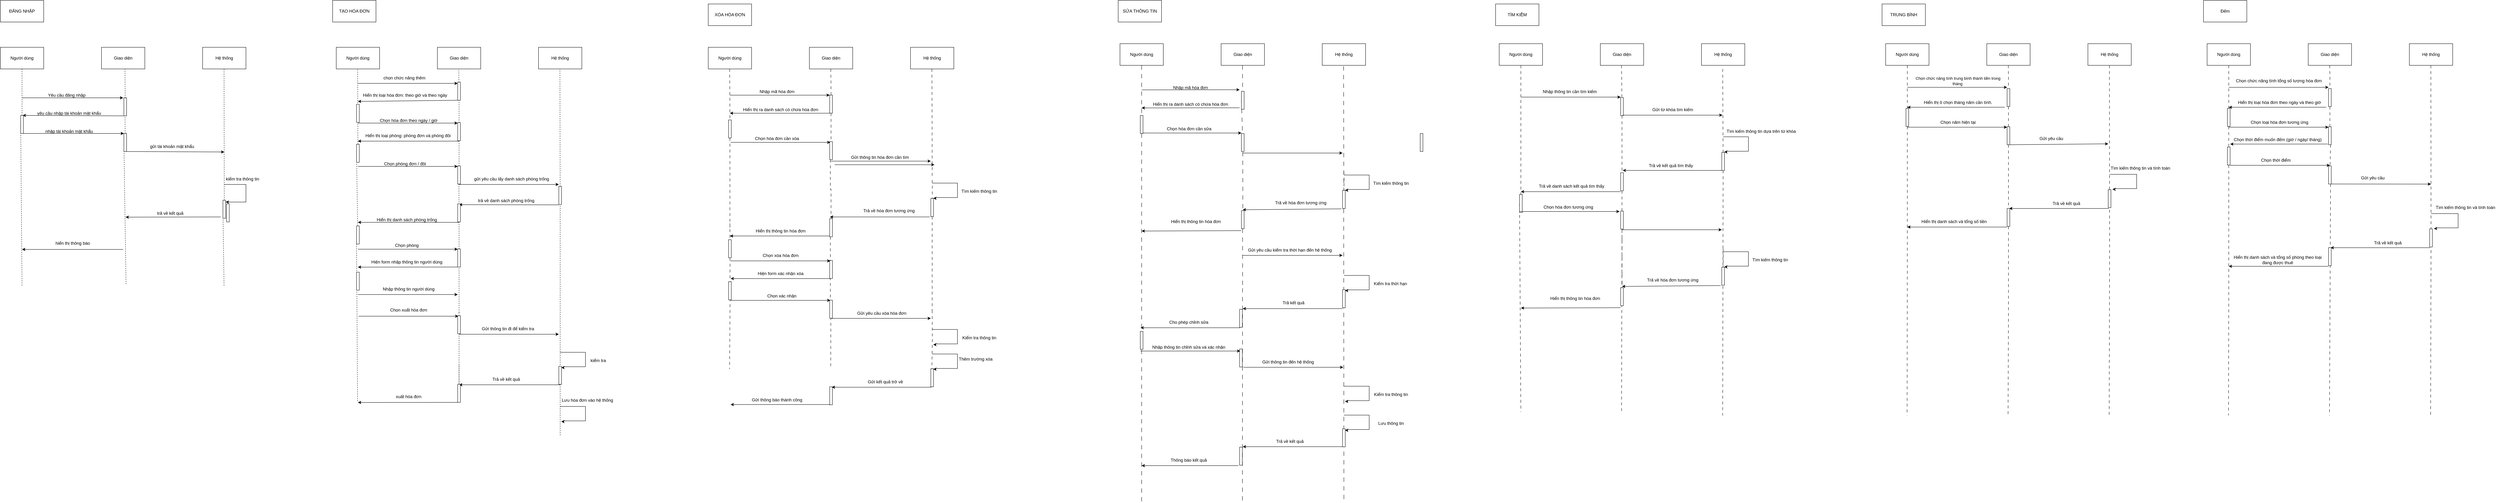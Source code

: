 <mxfile version="21.6.5" type="device" pages="4">
  <diagram id="CvPlZSr4-E2iQnoFlyd8" name="sơ đồ tuần tự">
    <mxGraphModel dx="2736" dy="904" grid="1" gridSize="10" guides="1" tooltips="1" connect="1" arrows="1" fold="1" page="1" pageScale="1" pageWidth="827" pageHeight="1169" math="0" shadow="0">
      <root>
        <mxCell id="0" />
        <mxCell id="1" parent="0" />
        <mxCell id="vz_G6OBotihetE9_b4QI-1" value="Người dùng" style="rounded=0;whiteSpace=wrap;html=1;" parent="1" vertex="1">
          <mxGeometry x="-760" y="140" width="120" height="60" as="geometry" />
        </mxCell>
        <mxCell id="vz_G6OBotihetE9_b4QI-2" value="Giao diện" style="rounded=0;whiteSpace=wrap;html=1;" parent="1" vertex="1">
          <mxGeometry x="-480" y="140" width="120" height="60" as="geometry" />
        </mxCell>
        <mxCell id="vz_G6OBotihetE9_b4QI-3" value="Hệ thống" style="rounded=0;whiteSpace=wrap;html=1;" parent="1" vertex="1">
          <mxGeometry x="-200" y="140" width="120" height="60" as="geometry" />
        </mxCell>
        <mxCell id="vz_G6OBotihetE9_b4QI-4" value="" style="endArrow=none;dashed=1;html=1;rounded=0;entryX=0.5;entryY=1;entryDx=0;entryDy=0;" parent="1" source="vz_G6OBotihetE9_b4QI-13" target="vz_G6OBotihetE9_b4QI-1" edge="1">
          <mxGeometry width="50" height="50" relative="1" as="geometry">
            <mxPoint x="-700" y="800" as="sourcePoint" />
            <mxPoint x="-440" y="290" as="targetPoint" />
          </mxGeometry>
        </mxCell>
        <mxCell id="vz_G6OBotihetE9_b4QI-5" value="" style="endArrow=none;dashed=1;html=1;rounded=0;entryX=0.5;entryY=1;entryDx=0;entryDy=0;" parent="1" source="vz_G6OBotihetE9_b4QI-8" edge="1">
          <mxGeometry width="50" height="50" relative="1" as="geometry">
            <mxPoint x="-415" y="800" as="sourcePoint" />
            <mxPoint x="-415" y="200" as="targetPoint" />
          </mxGeometry>
        </mxCell>
        <mxCell id="vz_G6OBotihetE9_b4QI-6" value="" style="endArrow=none;dashed=1;html=1;rounded=0;entryX=0.5;entryY=1;entryDx=0;entryDy=0;" parent="1" source="vz_G6OBotihetE9_b4QI-30" edge="1">
          <mxGeometry width="50" height="50" relative="1" as="geometry">
            <mxPoint x="-140.67" y="800" as="sourcePoint" />
            <mxPoint x="-140.67" y="200" as="targetPoint" />
          </mxGeometry>
        </mxCell>
        <mxCell id="vz_G6OBotihetE9_b4QI-10" value="" style="endArrow=none;dashed=1;html=1;rounded=0;entryX=0.5;entryY=1;entryDx=0;entryDy=0;" parent="1" source="vz_G6OBotihetE9_b4QI-23" edge="1">
          <mxGeometry width="50" height="50" relative="1" as="geometry">
            <mxPoint x="-412" y="796.25" as="sourcePoint" />
            <mxPoint x="-415" y="301.25" as="targetPoint" />
          </mxGeometry>
        </mxCell>
        <mxCell id="vz_G6OBotihetE9_b4QI-20" style="rounded=0;orthogonalLoop=1;jettySize=auto;html=1;exitX=1;exitY=1;exitDx=0;exitDy=0;entryX=0;entryY=0.25;entryDx=0;entryDy=0;" parent="1" source="vz_G6OBotihetE9_b4QI-8" target="vz_G6OBotihetE9_b4QI-13" edge="1">
          <mxGeometry relative="1" as="geometry" />
        </mxCell>
        <mxCell id="vz_G6OBotihetE9_b4QI-8" value="" style="whiteSpace=wrap;html=1;rotation=90;" parent="1" vertex="1">
          <mxGeometry x="-439.25" y="301.25" width="50" height="7.5" as="geometry" />
        </mxCell>
        <mxCell id="vz_G6OBotihetE9_b4QI-11" value="" style="endArrow=classic;html=1;rounded=0;" parent="1" edge="1">
          <mxGeometry width="50" height="50" relative="1" as="geometry">
            <mxPoint x="-700" y="280" as="sourcePoint" />
            <mxPoint x="-420" y="280" as="targetPoint" />
          </mxGeometry>
        </mxCell>
        <mxCell id="vz_G6OBotihetE9_b4QI-12" value="Yêu cầu đăng nhập&amp;nbsp;" style="text;html=1;align=center;verticalAlign=middle;resizable=0;points=[];autosize=1;strokeColor=none;fillColor=none;" parent="1" vertex="1">
          <mxGeometry x="-640" y="258" width="130" height="30" as="geometry" />
        </mxCell>
        <mxCell id="vz_G6OBotihetE9_b4QI-18" value="" style="endArrow=none;dashed=1;html=1;rounded=0;entryX=0.5;entryY=1;entryDx=0;entryDy=0;" parent="1" target="vz_G6OBotihetE9_b4QI-13" edge="1">
          <mxGeometry width="50" height="50" relative="1" as="geometry">
            <mxPoint x="-700" y="800" as="sourcePoint" />
            <mxPoint x="-700" y="200" as="targetPoint" />
          </mxGeometry>
        </mxCell>
        <mxCell id="vz_G6OBotihetE9_b4QI-26" style="rounded=0;orthogonalLoop=1;jettySize=auto;html=1;exitX=1;exitY=0;exitDx=0;exitDy=0;entryX=0;entryY=1;entryDx=0;entryDy=0;" parent="1" source="vz_G6OBotihetE9_b4QI-13" target="vz_G6OBotihetE9_b4QI-23" edge="1">
          <mxGeometry relative="1" as="geometry" />
        </mxCell>
        <mxCell id="vz_G6OBotihetE9_b4QI-13" value="" style="whiteSpace=wrap;html=1;rotation=90;" parent="1" vertex="1">
          <mxGeometry x="-725" y="350" width="50" height="7.5" as="geometry" />
        </mxCell>
        <mxCell id="vz_G6OBotihetE9_b4QI-22" value="yêu cầu nhập tài khoản mật khẩu" style="text;html=1;align=center;verticalAlign=middle;resizable=0;points=[];autosize=1;strokeColor=none;fillColor=none;" parent="1" vertex="1">
          <mxGeometry x="-670" y="308" width="200" height="30" as="geometry" />
        </mxCell>
        <mxCell id="vz_G6OBotihetE9_b4QI-24" value="" style="endArrow=none;dashed=1;html=1;rounded=0;entryX=0.5;entryY=1;entryDx=0;entryDy=0;" parent="1" target="vz_G6OBotihetE9_b4QI-23" edge="1">
          <mxGeometry width="50" height="50" relative="1" as="geometry">
            <mxPoint x="-412" y="796.25" as="sourcePoint" />
            <mxPoint x="-415" y="301.25" as="targetPoint" />
          </mxGeometry>
        </mxCell>
        <mxCell id="vz_G6OBotihetE9_b4QI-28" style="rounded=0;orthogonalLoop=1;jettySize=auto;html=1;exitX=1;exitY=0;exitDx=0;exitDy=0;" parent="1" source="vz_G6OBotihetE9_b4QI-23" edge="1">
          <mxGeometry relative="1" as="geometry">
            <mxPoint x="-140" y="430" as="targetPoint" />
          </mxGeometry>
        </mxCell>
        <mxCell id="vz_G6OBotihetE9_b4QI-23" value="" style="whiteSpace=wrap;html=1;rotation=90;" parent="1" vertex="1">
          <mxGeometry x="-439.25" y="400" width="50" height="7.5" as="geometry" />
        </mxCell>
        <mxCell id="vz_G6OBotihetE9_b4QI-27" value="nhập tài khoản mật khẩu" style="text;html=1;align=center;verticalAlign=middle;resizable=0;points=[];autosize=1;strokeColor=none;fillColor=none;" parent="1" vertex="1">
          <mxGeometry x="-645" y="357.5" width="150" height="30" as="geometry" />
        </mxCell>
        <mxCell id="vz_G6OBotihetE9_b4QI-29" value="gửi tài khoản mật khẩu" style="text;html=1;align=center;verticalAlign=middle;resizable=0;points=[];autosize=1;strokeColor=none;fillColor=none;" parent="1" vertex="1">
          <mxGeometry x="-360" y="400" width="150" height="30" as="geometry" />
        </mxCell>
        <mxCell id="vz_G6OBotihetE9_b4QI-31" value="" style="endArrow=none;dashed=1;html=1;rounded=0;entryX=0.5;entryY=1;entryDx=0;entryDy=0;" parent="1" target="vz_G6OBotihetE9_b4QI-30" edge="1">
          <mxGeometry width="50" height="50" relative="1" as="geometry">
            <mxPoint x="-140.67" y="800" as="sourcePoint" />
            <mxPoint x="-140.67" y="200" as="targetPoint" />
          </mxGeometry>
        </mxCell>
        <mxCell id="vz_G6OBotihetE9_b4QI-35" style="rounded=0;orthogonalLoop=1;jettySize=auto;html=1;" parent="1" edge="1">
          <mxGeometry relative="1" as="geometry">
            <mxPoint x="-413.25" y="610.63" as="targetPoint" />
            <mxPoint x="-150" y="610" as="sourcePoint" />
          </mxGeometry>
        </mxCell>
        <mxCell id="vz_G6OBotihetE9_b4QI-30" value="" style="whiteSpace=wrap;html=1;rotation=90;" parent="1" vertex="1">
          <mxGeometry x="-165" y="585" width="50" height="7.5" as="geometry" />
        </mxCell>
        <mxCell id="vz_G6OBotihetE9_b4QI-32" value="" style="endArrow=classic;html=1;rounded=0;edgeStyle=orthogonalEdgeStyle;entryX=0.5;entryY=0;entryDx=0;entryDy=0;" parent="1" edge="1">
          <mxGeometry width="50" height="50" relative="1" as="geometry">
            <mxPoint x="-140" y="520" as="sourcePoint" />
            <mxPoint x="-136.25" y="568.75" as="targetPoint" />
            <Array as="points">
              <mxPoint x="-80" y="520" />
              <mxPoint x="-80" y="569" />
            </Array>
          </mxGeometry>
        </mxCell>
        <mxCell id="vz_G6OBotihetE9_b4QI-34" value="kiểm tra thông tin" style="text;html=1;align=center;verticalAlign=middle;resizable=0;points=[];autosize=1;strokeColor=none;fillColor=none;" parent="1" vertex="1">
          <mxGeometry x="-150" y="490" width="120" height="30" as="geometry" />
        </mxCell>
        <mxCell id="vz_G6OBotihetE9_b4QI-36" value="trả về kết quả" style="text;html=1;align=center;verticalAlign=middle;resizable=0;points=[];autosize=1;strokeColor=none;fillColor=none;" parent="1" vertex="1">
          <mxGeometry x="-340" y="585" width="100" height="30" as="geometry" />
        </mxCell>
        <mxCell id="vz_G6OBotihetE9_b4QI-37" value="" style="endArrow=classic;html=1;rounded=0;" parent="1" edge="1">
          <mxGeometry width="50" height="50" relative="1" as="geometry">
            <mxPoint x="-420" y="700" as="sourcePoint" />
            <mxPoint x="-700" y="700" as="targetPoint" />
          </mxGeometry>
        </mxCell>
        <mxCell id="vz_G6OBotihetE9_b4QI-38" value="hiển thị thông báo" style="text;html=1;align=center;verticalAlign=middle;resizable=0;points=[];autosize=1;strokeColor=none;fillColor=none;" parent="1" vertex="1">
          <mxGeometry x="-620" y="668" width="120" height="30" as="geometry" />
        </mxCell>
        <mxCell id="vz_G6OBotihetE9_b4QI-40" value="ĐĂNG NHẬP" style="rounded=0;whiteSpace=wrap;html=1;" parent="1" vertex="1">
          <mxGeometry x="-760" y="10" width="120" height="60" as="geometry" />
        </mxCell>
        <mxCell id="vz_G6OBotihetE9_b4QI-41" value="Người dùng" style="rounded=0;whiteSpace=wrap;html=1;" parent="1" vertex="1">
          <mxGeometry x="170" y="140" width="120" height="60" as="geometry" />
        </mxCell>
        <mxCell id="vz_G6OBotihetE9_b4QI-42" value="Giao diện" style="rounded=0;whiteSpace=wrap;html=1;" parent="1" vertex="1">
          <mxGeometry x="450" y="140" width="120" height="60" as="geometry" />
        </mxCell>
        <mxCell id="vz_G6OBotihetE9_b4QI-43" value="Hệ thống" style="rounded=0;whiteSpace=wrap;html=1;" parent="1" vertex="1">
          <mxGeometry x="730" y="140" width="120" height="60" as="geometry" />
        </mxCell>
        <mxCell id="vz_G6OBotihetE9_b4QI-44" value="" style="endArrow=none;dashed=1;html=1;rounded=0;entryX=0.5;entryY=1;entryDx=0;entryDy=0;" parent="1" edge="1">
          <mxGeometry width="50" height="50" relative="1" as="geometry">
            <mxPoint x="229.924" y="408.75" as="sourcePoint" />
            <mxPoint x="229.29" y="200" as="targetPoint" />
          </mxGeometry>
        </mxCell>
        <mxCell id="vz_G6OBotihetE9_b4QI-45" value="" style="endArrow=none;dashed=1;html=1;rounded=0;entryX=0.5;entryY=1;entryDx=0;entryDy=0;" parent="1" source="vz_G6OBotihetE9_b4QI-49" edge="1">
          <mxGeometry width="50" height="50" relative="1" as="geometry">
            <mxPoint x="509.96" y="564" as="sourcePoint" />
            <mxPoint x="509.29" y="200" as="targetPoint" />
          </mxGeometry>
        </mxCell>
        <mxCell id="vz_G6OBotihetE9_b4QI-46" value="" style="endArrow=none;dashed=1;html=1;rounded=0;entryX=0.5;entryY=1;entryDx=0;entryDy=0;" parent="1" source="vz_G6OBotihetE9_b4QI-543" edge="1">
          <mxGeometry width="50" height="50" relative="1" as="geometry">
            <mxPoint x="789.976" y="918.75" as="sourcePoint" />
            <mxPoint x="789.29" y="200" as="targetPoint" />
          </mxGeometry>
        </mxCell>
        <mxCell id="vz_G6OBotihetE9_b4QI-47" value="" style="whiteSpace=wrap;html=1;rotation=90;" parent="1" vertex="1">
          <mxGeometry x="-155" y="595" width="50" height="7.5" as="geometry" />
        </mxCell>
        <mxCell id="vz_G6OBotihetE9_b4QI-56" value="" style="endArrow=none;dashed=1;html=1;rounded=0;entryX=1;entryY=0.5;entryDx=0;entryDy=0;" parent="1" source="vz_G6OBotihetE9_b4QI-61" target="vz_G6OBotihetE9_b4QI-49" edge="1">
          <mxGeometry width="50" height="50" relative="1" as="geometry">
            <mxPoint x="509.96" y="564" as="sourcePoint" />
            <mxPoint x="509.29" y="200" as="targetPoint" />
          </mxGeometry>
        </mxCell>
        <mxCell id="vz_G6OBotihetE9_b4QI-59" style="rounded=0;orthogonalLoop=1;jettySize=auto;html=1;exitX=1;exitY=1;exitDx=0;exitDy=0;" parent="1" source="vz_G6OBotihetE9_b4QI-49" edge="1">
          <mxGeometry relative="1" as="geometry">
            <mxPoint x="230" y="290" as="targetPoint" />
          </mxGeometry>
        </mxCell>
        <mxCell id="vz_G6OBotihetE9_b4QI-49" value="" style="whiteSpace=wrap;html=1;rotation=90;" parent="1" vertex="1">
          <mxGeometry x="485" y="258" width="50" height="7.5" as="geometry" />
        </mxCell>
        <mxCell id="vz_G6OBotihetE9_b4QI-57" value="" style="endArrow=classic;html=1;rounded=0;entryX=0;entryY=1;entryDx=0;entryDy=0;" parent="1" edge="1">
          <mxGeometry width="50" height="50" relative="1" as="geometry">
            <mxPoint x="230" y="240" as="sourcePoint" />
            <mxPoint x="506.25" y="240" as="targetPoint" />
          </mxGeometry>
        </mxCell>
        <mxCell id="vz_G6OBotihetE9_b4QI-58" value="chọn chức năng thêm&amp;nbsp;" style="text;html=1;align=center;verticalAlign=middle;resizable=0;points=[];autosize=1;strokeColor=none;fillColor=none;" parent="1" vertex="1">
          <mxGeometry x="290" y="210" width="140" height="30" as="geometry" />
        </mxCell>
        <mxCell id="vz_G6OBotihetE9_b4QI-60" value="Hiển thị loại hóa đơn: theo giờ và theo ngày" style="text;html=1;align=center;verticalAlign=middle;resizable=0;points=[];autosize=1;strokeColor=none;fillColor=none;" parent="1" vertex="1">
          <mxGeometry x="230" y="258" width="260" height="30" as="geometry" />
        </mxCell>
        <mxCell id="vz_G6OBotihetE9_b4QI-63" value="" style="endArrow=classic;html=1;rounded=0;entryX=0;entryY=1;entryDx=0;entryDy=0;" parent="1" edge="1">
          <mxGeometry width="50" height="50" relative="1" as="geometry">
            <mxPoint x="230" y="350" as="sourcePoint" />
            <mxPoint x="506.25" y="350" as="targetPoint" />
          </mxGeometry>
        </mxCell>
        <mxCell id="vz_G6OBotihetE9_b4QI-64" value="Chọn hóa đơn theo ngày / giờ" style="text;html=1;align=center;verticalAlign=middle;resizable=0;points=[];autosize=1;strokeColor=none;fillColor=none;" parent="1" vertex="1">
          <mxGeometry x="280" y="328" width="180" height="30" as="geometry" />
        </mxCell>
        <mxCell id="vz_G6OBotihetE9_b4QI-61" value="" style="whiteSpace=wrap;html=1;rotation=90;" parent="1" vertex="1">
          <mxGeometry x="485" y="370" width="50" height="7.5" as="geometry" />
        </mxCell>
        <mxCell id="vz_G6OBotihetE9_b4QI-104" value="TẠO HÓA ĐƠN" style="rounded=0;whiteSpace=wrap;html=1;" parent="1" vertex="1">
          <mxGeometry x="160" y="10" width="120" height="60" as="geometry" />
        </mxCell>
        <mxCell id="vz_G6OBotihetE9_b4QI-105" value="Người dùng" style="rounded=0;whiteSpace=wrap;html=1;" parent="1" vertex="1">
          <mxGeometry x="1200" y="140" width="120" height="60" as="geometry" />
        </mxCell>
        <mxCell id="vz_G6OBotihetE9_b4QI-106" value="Giao diện" style="rounded=0;whiteSpace=wrap;html=1;" parent="1" vertex="1">
          <mxGeometry x="1480" y="140" width="120" height="60" as="geometry" />
        </mxCell>
        <mxCell id="vz_G6OBotihetE9_b4QI-107" value="Hệ thống" style="rounded=0;whiteSpace=wrap;html=1;" parent="1" vertex="1">
          <mxGeometry x="1760" y="140" width="120" height="60" as="geometry" />
        </mxCell>
        <mxCell id="vz_G6OBotihetE9_b4QI-109" style="edgeStyle=orthogonalEdgeStyle;rounded=0;orthogonalLoop=1;jettySize=auto;html=1;exitX=1;exitY=0.5;exitDx=0;exitDy=0;dashed=1;dashPattern=8 8;endArrow=none;endFill=0;" parent="1" edge="1">
          <mxGeometry relative="1" as="geometry">
            <mxPoint x="1259.088" y="1031.455" as="targetPoint" />
            <mxPoint x="1260" y="627.75" as="sourcePoint" />
          </mxGeometry>
        </mxCell>
        <mxCell id="vz_G6OBotihetE9_b4QI-110" style="edgeStyle=orthogonalEdgeStyle;rounded=0;orthogonalLoop=1;jettySize=auto;html=1;exitX=1;exitY=0.75;exitDx=0;exitDy=0;dashed=1;dashPattern=8 8;endArrow=none;endFill=0;" parent="1" source="vz_G6OBotihetE9_b4QI-317" edge="1">
          <mxGeometry relative="1" as="geometry">
            <mxPoint x="1539.088" y="1031.455" as="targetPoint" />
            <mxPoint x="1540" y="918.75" as="sourcePoint" />
          </mxGeometry>
        </mxCell>
        <mxCell id="vz_G6OBotihetE9_b4QI-111" style="edgeStyle=orthogonalEdgeStyle;rounded=0;orthogonalLoop=1;jettySize=auto;html=1;exitX=1;exitY=0.5;exitDx=0;exitDy=0;dashed=1;dashPattern=8 8;endArrow=none;endFill=0;" parent="1" edge="1">
          <mxGeometry relative="1" as="geometry">
            <mxPoint x="1819.088" y="1031.455" as="targetPoint" />
            <mxPoint x="1820" y="868.75" as="sourcePoint" />
          </mxGeometry>
        </mxCell>
        <mxCell id="vz_G6OBotihetE9_b4QI-117" value="" style="edgeStyle=orthogonalEdgeStyle;rounded=0;orthogonalLoop=1;jettySize=auto;html=1;exitX=0.5;exitY=1;exitDx=0;exitDy=0;dashed=1;dashPattern=8 8;endArrow=none;endFill=0;" parent="1" target="vz_G6OBotihetE9_b4QI-114" edge="1">
          <mxGeometry relative="1" as="geometry">
            <mxPoint x="1539.088" y="1031.455" as="targetPoint" />
            <mxPoint x="1539.27" y="200" as="sourcePoint" />
          </mxGeometry>
        </mxCell>
        <mxCell id="vz_G6OBotihetE9_b4QI-114" value="" style="whiteSpace=wrap;html=1;rotation=90;" parent="1" vertex="1">
          <mxGeometry x="1515" y="293.75" width="50" height="7.5" as="geometry" />
        </mxCell>
        <mxCell id="vz_G6OBotihetE9_b4QI-118" value="" style="endArrow=classic;html=1;rounded=0;entryX=0;entryY=1;entryDx=0;entryDy=0;" parent="1" edge="1">
          <mxGeometry width="50" height="50" relative="1" as="geometry">
            <mxPoint x="1260" y="272.6" as="sourcePoint" />
            <mxPoint x="1536.25" y="272.6" as="targetPoint" />
          </mxGeometry>
        </mxCell>
        <mxCell id="vz_G6OBotihetE9_b4QI-119" value="Nhập mã hóa đơn" style="text;html=1;align=center;verticalAlign=middle;resizable=0;points=[];autosize=1;strokeColor=none;fillColor=none;" parent="1" vertex="1">
          <mxGeometry x="1330" y="248" width="120" height="30" as="geometry" />
        </mxCell>
        <mxCell id="vz_G6OBotihetE9_b4QI-120" style="rounded=0;orthogonalLoop=1;jettySize=auto;html=1;exitX=1;exitY=1;exitDx=0;exitDy=0;" parent="1" edge="1">
          <mxGeometry relative="1" as="geometry">
            <mxPoint x="1260" y="322.6" as="targetPoint" />
            <mxPoint x="1536" y="322.6" as="sourcePoint" />
          </mxGeometry>
        </mxCell>
        <mxCell id="vz_G6OBotihetE9_b4QI-121" value="Hiển thị ra danh sách có chứa hóa đơn" style="text;html=1;align=center;verticalAlign=middle;resizable=0;points=[];autosize=1;strokeColor=none;fillColor=none;" parent="1" vertex="1">
          <mxGeometry x="1285" y="298" width="230" height="30" as="geometry" />
        </mxCell>
        <mxCell id="vz_G6OBotihetE9_b4QI-124" value="" style="edgeStyle=orthogonalEdgeStyle;rounded=0;orthogonalLoop=1;jettySize=auto;html=1;exitX=1;exitY=0.5;exitDx=0;exitDy=0;dashed=1;dashPattern=8 8;endArrow=none;endFill=0;" parent="1" source="vz_G6OBotihetE9_b4QI-114" target="vz_G6OBotihetE9_b4QI-123" edge="1">
          <mxGeometry relative="1" as="geometry">
            <mxPoint x="1539.088" y="1031.455" as="targetPoint" />
            <mxPoint x="1540" y="323" as="sourcePoint" />
          </mxGeometry>
        </mxCell>
        <mxCell id="vz_G6OBotihetE9_b4QI-123" value="" style="whiteSpace=wrap;html=1;rotation=90;" parent="1" vertex="1">
          <mxGeometry x="1515" y="422.5" width="50" height="7.5" as="geometry" />
        </mxCell>
        <mxCell id="vz_G6OBotihetE9_b4QI-125" value="" style="endArrow=classic;html=1;rounded=0;entryX=0;entryY=1;entryDx=0;entryDy=0;" parent="1" edge="1">
          <mxGeometry width="50" height="50" relative="1" as="geometry">
            <mxPoint x="1261.88" y="403.32" as="sourcePoint" />
            <mxPoint x="1538.13" y="403.32" as="targetPoint" />
          </mxGeometry>
        </mxCell>
        <mxCell id="vz_G6OBotihetE9_b4QI-126" value="Chọn hóa đơn cần xóa" style="text;html=1;align=center;verticalAlign=middle;resizable=0;points=[];autosize=1;strokeColor=none;fillColor=none;" parent="1" vertex="1">
          <mxGeometry x="1315" y="377.5" width="150" height="30" as="geometry" />
        </mxCell>
        <mxCell id="vz_G6OBotihetE9_b4QI-135" value="" style="whiteSpace=wrap;html=1;rotation=90;" parent="1" vertex="1">
          <mxGeometry x="205" y="319.25" width="50" height="7.5" as="geometry" />
        </mxCell>
        <mxCell id="vz_G6OBotihetE9_b4QI-145" value="" style="edgeStyle=orthogonalEdgeStyle;rounded=0;orthogonalLoop=1;jettySize=auto;html=1;exitX=1;exitY=0.5;exitDx=0;exitDy=0;dashed=1;dashPattern=8 8;endArrow=none;endFill=0;" parent="1" source="vz_G6OBotihetE9_b4QI-172" edge="1">
          <mxGeometry relative="1" as="geometry">
            <mxPoint x="1260" y="650" as="targetPoint" />
            <mxPoint x="1259.27" y="200" as="sourcePoint" />
          </mxGeometry>
        </mxCell>
        <mxCell id="vz_G6OBotihetE9_b4QI-162" value="" style="edgeStyle=orthogonalEdgeStyle;rounded=0;orthogonalLoop=1;jettySize=auto;html=1;exitX=1;exitY=0.5;exitDx=0;exitDy=0;dashed=1;dashPattern=8 8;endArrow=none;endFill=0;" parent="1" source="vz_G6OBotihetE9_b4QI-313" edge="1">
          <mxGeometry relative="1" as="geometry">
            <mxPoint x="1820" y="870" as="targetPoint" />
            <mxPoint x="1820" y="507.5" as="sourcePoint" />
          </mxGeometry>
        </mxCell>
        <mxCell id="vz_G6OBotihetE9_b4QI-173" value="" style="edgeStyle=orthogonalEdgeStyle;rounded=0;orthogonalLoop=1;jettySize=auto;html=1;exitX=0.5;exitY=1;exitDx=0;exitDy=0;dashed=1;dashPattern=8 8;endArrow=none;endFill=0;" parent="1" target="vz_G6OBotihetE9_b4QI-172" edge="1">
          <mxGeometry relative="1" as="geometry">
            <mxPoint x="1260" y="461" as="targetPoint" />
            <mxPoint x="1259.27" y="200" as="sourcePoint" />
          </mxGeometry>
        </mxCell>
        <mxCell id="vz_G6OBotihetE9_b4QI-172" value="" style="whiteSpace=wrap;html=1;rotation=90;" parent="1" vertex="1">
          <mxGeometry x="1235" y="362.5" width="50" height="7.5" as="geometry" />
        </mxCell>
        <mxCell id="vz_G6OBotihetE9_b4QI-174" value="XÓA HÓA ĐƠN" style="rounded=0;whiteSpace=wrap;html=1;" parent="1" vertex="1">
          <mxGeometry x="1200" y="20" width="120" height="60" as="geometry" />
        </mxCell>
        <mxCell id="vz_G6OBotihetE9_b4QI-177" value="Người dùng" style="rounded=0;whiteSpace=wrap;html=1;" parent="1" vertex="1">
          <mxGeometry x="2340" y="130" width="120" height="60" as="geometry" />
        </mxCell>
        <mxCell id="vz_G6OBotihetE9_b4QI-178" value="Giao diện" style="rounded=0;whiteSpace=wrap;html=1;" parent="1" vertex="1">
          <mxGeometry x="2620" y="130" width="120" height="60" as="geometry" />
        </mxCell>
        <mxCell id="vz_G6OBotihetE9_b4QI-179" value="Hệ thống" style="rounded=0;whiteSpace=wrap;html=1;" parent="1" vertex="1">
          <mxGeometry x="2900" y="130" width="120" height="60" as="geometry" />
        </mxCell>
        <mxCell id="vz_G6OBotihetE9_b4QI-195" value="" style="endArrow=classic;html=1;rounded=0;entryX=0;entryY=1;entryDx=0;entryDy=0;" parent="1" edge="1">
          <mxGeometry width="50" height="50" relative="1" as="geometry">
            <mxPoint x="2400" y="258" as="sourcePoint" />
            <mxPoint x="2671.25" y="257.6" as="targetPoint" />
          </mxGeometry>
        </mxCell>
        <mxCell id="vz_G6OBotihetE9_b4QI-196" value="Nhập mã hóa đơn" style="text;html=1;align=center;verticalAlign=middle;resizable=0;points=[];autosize=1;strokeColor=none;fillColor=none;" parent="1" vertex="1">
          <mxGeometry x="2475" y="236.5" width="120" height="30" as="geometry" />
        </mxCell>
        <mxCell id="vz_G6OBotihetE9_b4QI-197" style="rounded=0;orthogonalLoop=1;jettySize=auto;html=1;exitX=1;exitY=1;exitDx=0;exitDy=0;" parent="1" edge="1">
          <mxGeometry relative="1" as="geometry">
            <mxPoint x="2400" y="308" as="targetPoint" />
            <mxPoint x="2671" y="307.6" as="sourcePoint" />
          </mxGeometry>
        </mxCell>
        <mxCell id="vz_G6OBotihetE9_b4QI-198" value="Hiển thị ra danh sách có chứa hóa đơn" style="text;html=1;align=center;verticalAlign=middle;resizable=0;points=[];autosize=1;strokeColor=none;fillColor=none;" parent="1" vertex="1">
          <mxGeometry x="2420" y="283" width="230" height="30" as="geometry" />
        </mxCell>
        <mxCell id="vz_G6OBotihetE9_b4QI-201" value="" style="endArrow=classic;html=1;rounded=0;entryX=0;entryY=1;entryDx=0;entryDy=0;" parent="1" edge="1">
          <mxGeometry width="50" height="50" relative="1" as="geometry">
            <mxPoint x="2400" y="377.5" as="sourcePoint" />
            <mxPoint x="2676.25" y="377.5" as="targetPoint" />
          </mxGeometry>
        </mxCell>
        <mxCell id="vz_G6OBotihetE9_b4QI-202" value="Chọn hóa đơn cần sửa" style="text;html=1;align=center;verticalAlign=middle;resizable=0;points=[];autosize=1;strokeColor=none;fillColor=none;" parent="1" vertex="1">
          <mxGeometry x="2456" y="351.25" width="150" height="30" as="geometry" />
        </mxCell>
        <mxCell id="vz_G6OBotihetE9_b4QI-207" value="" style="rounded=0;orthogonalLoop=1;jettySize=auto;html=1;exitX=0.5;exitY=1;exitDx=0;exitDy=0;endArrow=none;endFill=0;dashed=1;dashPattern=12 12;" parent="1" source="vz_G6OBotihetE9_b4QI-177" target="vz_G6OBotihetE9_b4QI-206" edge="1">
          <mxGeometry relative="1" as="geometry">
            <mxPoint x="2400" y="1040" as="targetPoint" />
            <mxPoint x="2400" y="190" as="sourcePoint" />
          </mxGeometry>
        </mxCell>
        <mxCell id="vz_G6OBotihetE9_b4QI-206" value="" style="whiteSpace=wrap;html=1;rotation=90;" parent="1" vertex="1">
          <mxGeometry x="2375" y="350" width="50" height="7.5" as="geometry" />
        </mxCell>
        <mxCell id="vz_G6OBotihetE9_b4QI-208" value="" style="rounded=0;orthogonalLoop=1;jettySize=auto;html=1;exitX=0.5;exitY=1;exitDx=0;exitDy=0;endArrow=none;endFill=0;dashed=1;dashPattern=12 12;" parent="1" source="vz_G6OBotihetE9_b4QI-209" target="vz_G6OBotihetE9_b4QI-200" edge="1">
          <mxGeometry relative="1" as="geometry">
            <mxPoint x="2679.09" y="1040" as="targetPoint" />
            <mxPoint x="2679.09" y="190" as="sourcePoint" />
          </mxGeometry>
        </mxCell>
        <mxCell id="vz_G6OBotihetE9_b4QI-200" value="" style="whiteSpace=wrap;html=1;rotation=90;" parent="1" vertex="1">
          <mxGeometry x="2655" y="400" width="50" height="7.5" as="geometry" />
        </mxCell>
        <mxCell id="vz_G6OBotihetE9_b4QI-212" value="" style="rounded=0;orthogonalLoop=1;jettySize=auto;html=1;exitX=0.5;exitY=1;exitDx=0;exitDy=0;endArrow=none;endFill=0;dashed=1;dashPattern=12 12;" parent="1" target="vz_G6OBotihetE9_b4QI-209" edge="1">
          <mxGeometry relative="1" as="geometry">
            <mxPoint x="2680" y="379" as="targetPoint" />
            <mxPoint x="2679.09" y="190" as="sourcePoint" />
          </mxGeometry>
        </mxCell>
        <mxCell id="vz_G6OBotihetE9_b4QI-209" value="" style="whiteSpace=wrap;html=1;rotation=90;" parent="1" vertex="1">
          <mxGeometry x="2655" y="283" width="50" height="7.5" as="geometry" />
        </mxCell>
        <mxCell id="vz_G6OBotihetE9_b4QI-218" value="" style="rounded=0;orthogonalLoop=1;jettySize=auto;html=1;exitX=0.5;exitY=1;exitDx=0;exitDy=0;endArrow=none;endFill=0;dashed=1;dashPattern=12 12;" parent="1" edge="1">
          <mxGeometry relative="1" as="geometry">
            <mxPoint x="2959.946" y="592.5" as="targetPoint" />
            <mxPoint x="2959.09" y="192.5" as="sourcePoint" />
          </mxGeometry>
        </mxCell>
        <mxCell id="vz_G6OBotihetE9_b4QI-222" value="" style="rounded=0;orthogonalLoop=1;jettySize=auto;html=1;endArrow=none;endFill=0;dashed=1;dashPattern=12 12;" parent="1" edge="1">
          <mxGeometry relative="1" as="geometry">
            <mxPoint x="2680.12" y="595" as="targetPoint" />
            <mxPoint x="2680" y="430" as="sourcePoint" />
          </mxGeometry>
        </mxCell>
        <mxCell id="vz_G6OBotihetE9_b4QI-226" value="" style="rounded=0;orthogonalLoop=1;jettySize=auto;html=1;exitX=1;exitY=0.5;exitDx=0;exitDy=0;endArrow=none;endFill=0;dashed=1;dashPattern=12 12;" parent="1" source="vz_G6OBotihetE9_b4QI-206" edge="1">
          <mxGeometry relative="1" as="geometry">
            <mxPoint x="2400" y="708.0" as="targetPoint" />
            <mxPoint x="2400" y="379" as="sourcePoint" />
          </mxGeometry>
        </mxCell>
        <mxCell id="vz_G6OBotihetE9_b4QI-245" value="" style="endArrow=classic;html=1;rounded=0;entryX=0;entryY=1;entryDx=0;entryDy=0;" parent="1" edge="1">
          <mxGeometry width="50" height="50" relative="1" as="geometry">
            <mxPoint x="3450" y="278.0" as="sourcePoint" />
            <mxPoint x="3726.25" y="278.0" as="targetPoint" />
          </mxGeometry>
        </mxCell>
        <mxCell id="vz_G6OBotihetE9_b4QI-246" style="rounded=0;orthogonalLoop=1;jettySize=auto;html=1;exitX=1;exitY=1;exitDx=0;exitDy=0;" parent="1" edge="1">
          <mxGeometry relative="1" as="geometry">
            <mxPoint x="3732" y="481.17" as="targetPoint" />
            <mxPoint x="4008" y="481.17" as="sourcePoint" />
          </mxGeometry>
        </mxCell>
        <mxCell id="vz_G6OBotihetE9_b4QI-247" value="SỬA THÔNG TIN" style="rounded=0;whiteSpace=wrap;html=1;" parent="1" vertex="1">
          <mxGeometry x="2335" y="10" width="120" height="60" as="geometry" />
        </mxCell>
        <mxCell id="vz_G6OBotihetE9_b4QI-251" style="rounded=0;orthogonalLoop=1;jettySize=auto;html=1;exitX=0.5;exitY=1;exitDx=0;exitDy=0;endArrow=none;endFill=0;dashed=1;dashPattern=8 8;" parent="1" source="vz_G6OBotihetE9_b4QI-270" edge="1">
          <mxGeometry relative="1" as="geometry">
            <mxPoint x="3450" y="1150" as="targetPoint" />
          </mxGeometry>
        </mxCell>
        <mxCell id="vz_G6OBotihetE9_b4QI-248" value="Người dùng" style="rounded=0;whiteSpace=wrap;html=1;" parent="1" vertex="1">
          <mxGeometry x="3390" y="130" width="120" height="60" as="geometry" />
        </mxCell>
        <mxCell id="vz_G6OBotihetE9_b4QI-249" value="Giao diện" style="rounded=0;whiteSpace=wrap;html=1;" parent="1" vertex="1">
          <mxGeometry x="3670" y="130" width="120" height="60" as="geometry" />
        </mxCell>
        <mxCell id="vz_G6OBotihetE9_b4QI-250" value="Hệ thống" style="rounded=0;whiteSpace=wrap;html=1;" parent="1" vertex="1">
          <mxGeometry x="3950" y="130" width="120" height="60" as="geometry" />
        </mxCell>
        <mxCell id="vz_G6OBotihetE9_b4QI-252" style="rounded=0;orthogonalLoop=1;jettySize=auto;html=1;exitX=1;exitY=0.5;exitDx=0;exitDy=0;endArrow=none;endFill=0;dashed=1;dashPattern=8 8;" parent="1" source="vz_G6OBotihetE9_b4QI-260" edge="1">
          <mxGeometry relative="1" as="geometry">
            <mxPoint x="4008.75" y="1160" as="targetPoint" />
            <mxPoint x="4008.75" y="200" as="sourcePoint" />
          </mxGeometry>
        </mxCell>
        <mxCell id="vz_G6OBotihetE9_b4QI-253" style="rounded=0;orthogonalLoop=1;jettySize=auto;html=1;exitX=1;exitY=0.5;exitDx=0;exitDy=0;endArrow=none;endFill=0;dashed=1;dashPattern=8 8;" parent="1" source="vz_G6OBotihetE9_b4QI-273" edge="1">
          <mxGeometry relative="1" as="geometry">
            <mxPoint x="3728.75" y="1150" as="targetPoint" />
            <mxPoint x="3728.75" y="190" as="sourcePoint" />
          </mxGeometry>
        </mxCell>
        <mxCell id="vz_G6OBotihetE9_b4QI-254" value="" style="whiteSpace=wrap;html=1;rotation=90;" parent="1" vertex="1">
          <mxGeometry x="3150" y="400" width="50" height="7.5" as="geometry" />
        </mxCell>
        <mxCell id="vz_G6OBotihetE9_b4QI-256" value="" style="rounded=0;orthogonalLoop=1;jettySize=auto;html=1;exitX=0.5;exitY=1;exitDx=0;exitDy=0;endArrow=none;endFill=0;dashed=1;dashPattern=8 8;" parent="1" target="vz_G6OBotihetE9_b4QI-255" edge="1">
          <mxGeometry relative="1" as="geometry">
            <mxPoint x="3728.75" y="1150" as="targetPoint" />
            <mxPoint x="3728.75" y="190" as="sourcePoint" />
          </mxGeometry>
        </mxCell>
        <mxCell id="vz_G6OBotihetE9_b4QI-255" value="" style="whiteSpace=wrap;html=1;rotation=90;" parent="1" vertex="1">
          <mxGeometry x="3705" y="300.5" width="50" height="7.5" as="geometry" />
        </mxCell>
        <mxCell id="vz_G6OBotihetE9_b4QI-257" value="Nhập thông tin cần tìm kiếm" style="text;html=1;align=center;verticalAlign=middle;resizable=0;points=[];autosize=1;strokeColor=none;fillColor=none;" parent="1" vertex="1">
          <mxGeometry x="3500" y="248" width="170" height="30" as="geometry" />
        </mxCell>
        <mxCell id="vz_G6OBotihetE9_b4QI-258" value="" style="endArrow=classic;html=1;rounded=0;entryX=0;entryY=1;entryDx=0;entryDy=0;" parent="1" edge="1">
          <mxGeometry width="50" height="50" relative="1" as="geometry">
            <mxPoint x="3731.88" y="328.0" as="sourcePoint" />
            <mxPoint x="4008.13" y="328.0" as="targetPoint" />
          </mxGeometry>
        </mxCell>
        <mxCell id="vz_G6OBotihetE9_b4QI-259" value="Gửi từ khóa tìm kiếm" style="text;html=1;align=center;verticalAlign=middle;resizable=0;points=[];autosize=1;strokeColor=none;fillColor=none;" parent="1" vertex="1">
          <mxGeometry x="3800" y="298" width="140" height="30" as="geometry" />
        </mxCell>
        <mxCell id="vz_G6OBotihetE9_b4QI-262" value="" style="endArrow=classic;html=1;rounded=0;edgeStyle=orthogonalEdgeStyle;entryX=0.072;entryY=0.076;entryDx=0;entryDy=0;entryPerimeter=0;" parent="1" edge="1">
          <mxGeometry width="50" height="50" relative="1" as="geometry">
            <mxPoint x="4010" y="388" as="sourcePoint" />
            <mxPoint x="4013" y="430" as="targetPoint" />
            <Array as="points">
              <mxPoint x="4080" y="388" />
              <mxPoint x="4080" y="428" />
              <mxPoint x="4020" y="428" />
              <mxPoint x="4020" y="430" />
            </Array>
          </mxGeometry>
        </mxCell>
        <mxCell id="vz_G6OBotihetE9_b4QI-263" value="Tìm kiếm thông tin dựa trên từ khóa" style="text;html=1;align=center;verticalAlign=middle;resizable=0;points=[];autosize=1;strokeColor=none;fillColor=none;" parent="1" vertex="1">
          <mxGeometry x="4010" y="357.5" width="210" height="30" as="geometry" />
        </mxCell>
        <mxCell id="vz_G6OBotihetE9_b4QI-264" value="" style="rounded=0;orthogonalLoop=1;jettySize=auto;html=1;exitX=0.5;exitY=1;exitDx=0;exitDy=0;endArrow=none;endFill=0;dashed=1;dashPattern=8 8;" parent="1" target="vz_G6OBotihetE9_b4QI-260" edge="1">
          <mxGeometry relative="1" as="geometry">
            <mxPoint x="4008.75" y="1160" as="targetPoint" />
            <mxPoint x="4008.75" y="200" as="sourcePoint" />
          </mxGeometry>
        </mxCell>
        <mxCell id="vz_G6OBotihetE9_b4QI-260" value="" style="whiteSpace=wrap;html=1;rotation=90;" parent="1" vertex="1">
          <mxGeometry x="3985" y="452.5" width="50" height="7.5" as="geometry" />
        </mxCell>
        <mxCell id="vz_G6OBotihetE9_b4QI-265" value="Trả về kết quả tìm thấy" style="text;html=1;align=center;verticalAlign=middle;resizable=0;points=[];autosize=1;strokeColor=none;fillColor=none;" parent="1" vertex="1">
          <mxGeometry x="3790" y="452.5" width="150" height="30" as="geometry" />
        </mxCell>
        <mxCell id="vz_G6OBotihetE9_b4QI-267" value="" style="rounded=0;orthogonalLoop=1;jettySize=auto;html=1;exitX=1;exitY=0.5;exitDx=0;exitDy=0;endArrow=none;endFill=0;dashed=1;dashPattern=8 8;" parent="1" source="vz_G6OBotihetE9_b4QI-255" target="vz_G6OBotihetE9_b4QI-266" edge="1">
          <mxGeometry relative="1" as="geometry">
            <mxPoint x="3728.75" y="1150" as="targetPoint" />
            <mxPoint x="3730" y="329" as="sourcePoint" />
          </mxGeometry>
        </mxCell>
        <mxCell id="vz_G6OBotihetE9_b4QI-266" value="" style="whiteSpace=wrap;html=1;rotation=90;" parent="1" vertex="1">
          <mxGeometry x="3705" y="508.75" width="50" height="7.5" as="geometry" />
        </mxCell>
        <mxCell id="vz_G6OBotihetE9_b4QI-268" style="rounded=0;orthogonalLoop=1;jettySize=auto;html=1;exitX=1;exitY=1;exitDx=0;exitDy=0;" parent="1" edge="1">
          <mxGeometry relative="1" as="geometry">
            <mxPoint x="3450" y="540" as="targetPoint" />
            <mxPoint x="3726" y="540" as="sourcePoint" />
          </mxGeometry>
        </mxCell>
        <mxCell id="vz_G6OBotihetE9_b4QI-269" value="Trả về danh sách kết quả tìm thấy" style="text;html=1;align=center;verticalAlign=middle;resizable=0;points=[];autosize=1;strokeColor=none;fillColor=none;" parent="1" vertex="1">
          <mxGeometry x="3490" y="510" width="200" height="30" as="geometry" />
        </mxCell>
        <mxCell id="vz_G6OBotihetE9_b4QI-271" value="" style="rounded=0;orthogonalLoop=1;jettySize=auto;html=1;exitX=0.5;exitY=1;exitDx=0;exitDy=0;endArrow=none;endFill=0;dashed=1;dashPattern=8 8;" parent="1" source="vz_G6OBotihetE9_b4QI-248" target="vz_G6OBotihetE9_b4QI-270" edge="1">
          <mxGeometry relative="1" as="geometry">
            <mxPoint x="3450" y="1150" as="targetPoint" />
            <mxPoint x="3450" y="190" as="sourcePoint" />
          </mxGeometry>
        </mxCell>
        <mxCell id="vz_G6OBotihetE9_b4QI-270" value="" style="whiteSpace=wrap;html=1;rotation=90;" parent="1" vertex="1">
          <mxGeometry x="3425" y="569" width="50" height="7.5" as="geometry" />
        </mxCell>
        <mxCell id="vz_G6OBotihetE9_b4QI-272" value="" style="endArrow=classic;html=1;rounded=0;entryX=0;entryY=1;entryDx=0;entryDy=0;" parent="1" edge="1">
          <mxGeometry width="50" height="50" relative="1" as="geometry">
            <mxPoint x="3446.87" y="595" as="sourcePoint" />
            <mxPoint x="3723.12" y="595" as="targetPoint" />
          </mxGeometry>
        </mxCell>
        <mxCell id="vz_G6OBotihetE9_b4QI-274" value="" style="rounded=0;orthogonalLoop=1;jettySize=auto;html=1;exitX=1;exitY=0.5;exitDx=0;exitDy=0;endArrow=none;endFill=0;dashed=1;dashPattern=8 8;" parent="1" source="vz_G6OBotihetE9_b4QI-266" target="vz_G6OBotihetE9_b4QI-273" edge="1">
          <mxGeometry relative="1" as="geometry">
            <mxPoint x="3728.75" y="1150" as="targetPoint" />
            <mxPoint x="3730" y="538" as="sourcePoint" />
          </mxGeometry>
        </mxCell>
        <mxCell id="vz_G6OBotihetE9_b4QI-273" value="" style="whiteSpace=wrap;html=1;rotation=90;" parent="1" vertex="1">
          <mxGeometry x="3705" y="615" width="50" height="7.5" as="geometry" />
        </mxCell>
        <mxCell id="vz_G6OBotihetE9_b4QI-275" value="Chọn hóa đơn tương ứng" style="text;html=1;align=center;verticalAlign=middle;resizable=0;points=[];autosize=1;strokeColor=none;fillColor=none;" parent="1" vertex="1">
          <mxGeometry x="3501" y="568" width="160" height="30" as="geometry" />
        </mxCell>
        <mxCell id="vz_G6OBotihetE9_b4QI-306" value="" style="endArrow=classic;html=1;rounded=0;entryX=0;entryY=1;entryDx=0;entryDy=0;" parent="1" edge="1">
          <mxGeometry width="50" height="50" relative="1" as="geometry">
            <mxPoint x="1540" y="455.34" as="sourcePoint" />
            <mxPoint x="1816.25" y="455.34" as="targetPoint" />
          </mxGeometry>
        </mxCell>
        <mxCell id="vz_G6OBotihetE9_b4QI-307" value="Gửi thông tin hóa đơn cần tìm" style="text;html=1;align=center;verticalAlign=middle;resizable=0;points=[];autosize=1;strokeColor=none;fillColor=none;" parent="1" vertex="1">
          <mxGeometry x="1585" y="430" width="180" height="30" as="geometry" />
        </mxCell>
        <mxCell id="vz_G6OBotihetE9_b4QI-309" value="" style="edgeStyle=orthogonalEdgeStyle;rounded=0;orthogonalLoop=1;jettySize=auto;html=1;exitX=0.5;exitY=1;exitDx=0;exitDy=0;dashed=1;dashPattern=8 8;endArrow=none;endFill=0;" parent="1" edge="1">
          <mxGeometry relative="1" as="geometry">
            <mxPoint x="1820" y="500" as="targetPoint" />
            <mxPoint x="1819.27" y="200" as="sourcePoint" />
          </mxGeometry>
        </mxCell>
        <mxCell id="vz_G6OBotihetE9_b4QI-311" value="" style="endArrow=classic;html=1;rounded=0;edgeStyle=orthogonalEdgeStyle;entryX=0.072;entryY=0.076;entryDx=0;entryDy=0;entryPerimeter=0;" parent="1" edge="1">
          <mxGeometry width="50" height="50" relative="1" as="geometry">
            <mxPoint x="1820" y="516.29" as="sourcePoint" />
            <mxPoint x="1823" y="558.29" as="targetPoint" />
            <Array as="points">
              <mxPoint x="1890" y="516.29" />
              <mxPoint x="1890" y="556.29" />
              <mxPoint x="1830" y="556.29" />
              <mxPoint x="1830" y="558.29" />
            </Array>
          </mxGeometry>
        </mxCell>
        <mxCell id="vz_G6OBotihetE9_b4QI-312" value="Tìm kiếm thông tin" style="text;html=1;align=center;verticalAlign=middle;resizable=0;points=[];autosize=1;strokeColor=none;fillColor=none;" parent="1" vertex="1">
          <mxGeometry x="1890" y="524.29" width="120" height="30" as="geometry" />
        </mxCell>
        <mxCell id="vz_G6OBotihetE9_b4QI-314" value="" style="edgeStyle=orthogonalEdgeStyle;rounded=0;orthogonalLoop=1;jettySize=auto;html=1;exitX=1;exitY=0.5;exitDx=0;exitDy=0;dashed=1;dashPattern=8 8;endArrow=none;endFill=0;" parent="1" target="vz_G6OBotihetE9_b4QI-313" edge="1">
          <mxGeometry relative="1" as="geometry">
            <mxPoint x="1820" y="870" as="targetPoint" />
            <mxPoint x="1820" y="507.5" as="sourcePoint" />
          </mxGeometry>
        </mxCell>
        <mxCell id="vz_G6OBotihetE9_b4QI-313" value="" style="whiteSpace=wrap;html=1;rotation=90;" parent="1" vertex="1">
          <mxGeometry x="1795" y="580.25" width="50" height="7.5" as="geometry" />
        </mxCell>
        <mxCell id="vz_G6OBotihetE9_b4QI-315" style="rounded=0;orthogonalLoop=1;jettySize=auto;html=1;exitX=1;exitY=1;exitDx=0;exitDy=0;" parent="1" edge="1">
          <mxGeometry relative="1" as="geometry">
            <mxPoint x="1537" y="610" as="targetPoint" />
            <mxPoint x="1813" y="610" as="sourcePoint" />
          </mxGeometry>
        </mxCell>
        <mxCell id="vz_G6OBotihetE9_b4QI-316" value="Trả về hóa đơn tương ứng" style="text;html=1;align=center;verticalAlign=middle;resizable=0;points=[];autosize=1;strokeColor=none;fillColor=none;" parent="1" vertex="1">
          <mxGeometry x="1615" y="578" width="170" height="30" as="geometry" />
        </mxCell>
        <mxCell id="vz_G6OBotihetE9_b4QI-318" value="" style="edgeStyle=orthogonalEdgeStyle;rounded=0;orthogonalLoop=1;jettySize=auto;html=1;exitX=1;exitY=0.75;exitDx=0;exitDy=0;dashed=1;dashPattern=8 8;endArrow=none;endFill=0;" parent="1" source="vz_G6OBotihetE9_b4QI-123" target="vz_G6OBotihetE9_b4QI-317" edge="1">
          <mxGeometry relative="1" as="geometry">
            <mxPoint x="1539.088" y="1031.455" as="targetPoint" />
            <mxPoint x="1538" y="451" as="sourcePoint" />
          </mxGeometry>
        </mxCell>
        <mxCell id="vz_G6OBotihetE9_b4QI-317" value="" style="whiteSpace=wrap;html=1;rotation=90;" parent="1" vertex="1">
          <mxGeometry x="1515" y="636.25" width="50" height="7.5" as="geometry" />
        </mxCell>
        <mxCell id="vz_G6OBotihetE9_b4QI-319" style="rounded=0;orthogonalLoop=1;jettySize=auto;html=1;exitX=1;exitY=1;exitDx=0;exitDy=0;" parent="1" edge="1">
          <mxGeometry relative="1" as="geometry">
            <mxPoint x="1260" y="662.75" as="targetPoint" />
            <mxPoint x="1536" y="662.75" as="sourcePoint" />
          </mxGeometry>
        </mxCell>
        <mxCell id="vz_G6OBotihetE9_b4QI-320" value="Hiển thị thông tin hóa đơn" style="text;html=1;align=center;verticalAlign=middle;resizable=0;points=[];autosize=1;strokeColor=none;fillColor=none;" parent="1" vertex="1">
          <mxGeometry x="1320" y="634.25" width="160" height="30" as="geometry" />
        </mxCell>
        <mxCell id="vz_G6OBotihetE9_b4QI-321" value="" style="whiteSpace=wrap;html=1;rotation=90;" parent="1" vertex="1">
          <mxGeometry x="1515" y="751.75" width="50" height="7.5" as="geometry" />
        </mxCell>
        <mxCell id="vz_G6OBotihetE9_b4QI-322" value="" style="endArrow=classic;html=1;rounded=0;entryX=0;entryY=1;entryDx=0;entryDy=0;" parent="1" edge="1">
          <mxGeometry width="50" height="50" relative="1" as="geometry">
            <mxPoint x="1261.88" y="731.75" as="sourcePoint" />
            <mxPoint x="1538.13" y="731.75" as="targetPoint" />
          </mxGeometry>
        </mxCell>
        <mxCell id="vz_G6OBotihetE9_b4QI-323" style="rounded=0;orthogonalLoop=1;jettySize=auto;html=1;exitX=1;exitY=1;exitDx=0;exitDy=0;" parent="1" edge="1">
          <mxGeometry relative="1" as="geometry">
            <mxPoint x="1262" y="780.75" as="targetPoint" />
            <mxPoint x="1538" y="780.75" as="sourcePoint" />
          </mxGeometry>
        </mxCell>
        <mxCell id="vz_G6OBotihetE9_b4QI-324" value="Chọn xóa hóa đơn" style="text;html=1;align=center;verticalAlign=middle;resizable=0;points=[];autosize=1;strokeColor=none;fillColor=none;" parent="1" vertex="1">
          <mxGeometry x="1340" y="701.75" width="120" height="30" as="geometry" />
        </mxCell>
        <mxCell id="vz_G6OBotihetE9_b4QI-325" value="Hiện form xác nhận xóa" style="text;html=1;align=center;verticalAlign=middle;resizable=0;points=[];autosize=1;strokeColor=none;fillColor=none;" parent="1" vertex="1">
          <mxGeometry x="1325" y="751.75" width="150" height="30" as="geometry" />
        </mxCell>
        <mxCell id="vz_G6OBotihetE9_b4QI-326" value="" style="whiteSpace=wrap;html=1;rotation=90;" parent="1" vertex="1">
          <mxGeometry x="1235" y="694.25" width="50" height="7.5" as="geometry" />
        </mxCell>
        <mxCell id="vz_G6OBotihetE9_b4QI-327" value="" style="whiteSpace=wrap;html=1;rotation=90;" parent="1" vertex="1">
          <mxGeometry x="1235" y="810.75" width="50" height="7.5" as="geometry" />
        </mxCell>
        <mxCell id="vz_G6OBotihetE9_b4QI-328" value="" style="endArrow=classic;html=1;rounded=0;entryX=0;entryY=1;entryDx=0;entryDy=0;" parent="1" edge="1">
          <mxGeometry width="50" height="50" relative="1" as="geometry">
            <mxPoint x="1261.88" y="841.13" as="sourcePoint" />
            <mxPoint x="1538.13" y="841.13" as="targetPoint" />
          </mxGeometry>
        </mxCell>
        <mxCell id="vz_G6OBotihetE9_b4QI-329" value="Chọn xác nhận&amp;nbsp;" style="text;html=1;align=center;verticalAlign=middle;resizable=0;points=[];autosize=1;strokeColor=none;fillColor=none;" parent="1" vertex="1">
          <mxGeometry x="1350" y="814.25" width="110" height="30" as="geometry" />
        </mxCell>
        <mxCell id="vz_G6OBotihetE9_b4QI-330" value="" style="whiteSpace=wrap;html=1;rotation=90;" parent="1" vertex="1">
          <mxGeometry x="1515" y="861.75" width="50" height="7.5" as="geometry" />
        </mxCell>
        <mxCell id="vz_G6OBotihetE9_b4QI-331" value="" style="endArrow=classic;html=1;rounded=0;entryX=0;entryY=1;entryDx=0;entryDy=0;" parent="1" edge="1">
          <mxGeometry width="50" height="50" relative="1" as="geometry">
            <mxPoint x="1540" y="891" as="sourcePoint" />
            <mxPoint x="1816.25" y="891" as="targetPoint" />
          </mxGeometry>
        </mxCell>
        <mxCell id="vz_G6OBotihetE9_b4QI-332" value="Gửi yêu cầu xóa hóa đơn" style="text;html=1;align=center;verticalAlign=middle;resizable=0;points=[];autosize=1;strokeColor=none;fillColor=none;" parent="1" vertex="1">
          <mxGeometry x="1600" y="861.75" width="160" height="30" as="geometry" />
        </mxCell>
        <mxCell id="vz_G6OBotihetE9_b4QI-333" value="" style="endArrow=classic;html=1;rounded=0;edgeStyle=orthogonalEdgeStyle;entryX=0.072;entryY=0.076;entryDx=0;entryDy=0;entryPerimeter=0;" parent="1" edge="1">
          <mxGeometry width="50" height="50" relative="1" as="geometry">
            <mxPoint x="1820" y="921.75" as="sourcePoint" />
            <mxPoint x="1823" y="963.75" as="targetPoint" />
            <Array as="points">
              <mxPoint x="1890" y="921.75" />
              <mxPoint x="1890" y="961.75" />
              <mxPoint x="1830" y="961.75" />
              <mxPoint x="1830" y="963.75" />
            </Array>
          </mxGeometry>
        </mxCell>
        <mxCell id="vz_G6OBotihetE9_b4QI-334" value="Kiểm tra thông tin" style="text;html=1;align=center;verticalAlign=middle;resizable=0;points=[];autosize=1;strokeColor=none;fillColor=none;" parent="1" vertex="1">
          <mxGeometry x="1890" y="929.75" width="120" height="30" as="geometry" />
        </mxCell>
        <mxCell id="vz_G6OBotihetE9_b4QI-335" value="" style="whiteSpace=wrap;html=1;rotation=90;" parent="1" vertex="1">
          <mxGeometry x="1795" y="1051.75" width="50" height="7.5" as="geometry" />
        </mxCell>
        <mxCell id="vz_G6OBotihetE9_b4QI-336" value="" style="endArrow=classic;html=1;rounded=0;edgeStyle=orthogonalEdgeStyle;entryX=0.072;entryY=0.076;entryDx=0;entryDy=0;entryPerimeter=0;" parent="1" edge="1">
          <mxGeometry width="50" height="50" relative="1" as="geometry">
            <mxPoint x="1820" y="989.75" as="sourcePoint" />
            <mxPoint x="1823" y="1031.75" as="targetPoint" />
            <Array as="points">
              <mxPoint x="1890" y="989.75" />
              <mxPoint x="1890" y="1029.75" />
              <mxPoint x="1830" y="1029.75" />
              <mxPoint x="1830" y="1031.75" />
            </Array>
          </mxGeometry>
        </mxCell>
        <mxCell id="vz_G6OBotihetE9_b4QI-337" value="Thêm trường xóa" style="text;html=1;align=center;verticalAlign=middle;resizable=0;points=[];autosize=1;strokeColor=none;fillColor=none;" parent="1" vertex="1">
          <mxGeometry x="1880" y="989.25" width="120" height="30" as="geometry" />
        </mxCell>
        <mxCell id="vz_G6OBotihetE9_b4QI-338" style="rounded=0;orthogonalLoop=1;jettySize=auto;html=1;exitX=1;exitY=1;exitDx=0;exitDy=0;" parent="1" edge="1">
          <mxGeometry relative="1" as="geometry">
            <mxPoint x="1542" y="1081.75" as="targetPoint" />
            <mxPoint x="1818" y="1081.75" as="sourcePoint" />
          </mxGeometry>
        </mxCell>
        <mxCell id="vz_G6OBotihetE9_b4QI-339" value="Gửi kết quả trở về" style="text;html=1;align=center;verticalAlign=middle;resizable=0;points=[];autosize=1;strokeColor=none;fillColor=none;" parent="1" vertex="1">
          <mxGeometry x="1630" y="1051.75" width="120" height="30" as="geometry" />
        </mxCell>
        <mxCell id="vz_G6OBotihetE9_b4QI-340" value="" style="whiteSpace=wrap;html=1;rotation=90;" parent="1" vertex="1">
          <mxGeometry x="1515" y="1101.75" width="50" height="7.5" as="geometry" />
        </mxCell>
        <mxCell id="vz_G6OBotihetE9_b4QI-341" style="rounded=0;orthogonalLoop=1;jettySize=auto;html=1;exitX=1;exitY=1;exitDx=0;exitDy=0;" parent="1" edge="1">
          <mxGeometry relative="1" as="geometry">
            <mxPoint x="1262" y="1129.75" as="targetPoint" />
            <mxPoint x="1538" y="1129.75" as="sourcePoint" />
          </mxGeometry>
        </mxCell>
        <mxCell id="vz_G6OBotihetE9_b4QI-342" value="Gửi thông báo thành công" style="text;html=1;align=center;verticalAlign=middle;resizable=0;points=[];autosize=1;strokeColor=none;fillColor=none;" parent="1" vertex="1">
          <mxGeometry x="1310" y="1101.75" width="160" height="30" as="geometry" />
        </mxCell>
        <mxCell id="vz_G6OBotihetE9_b4QI-408" value="" style="endArrow=classic;html=1;rounded=0;entryX=0;entryY=1;entryDx=0;entryDy=0;" parent="1" edge="1">
          <mxGeometry width="50" height="50" relative="1" as="geometry">
            <mxPoint x="2680" y="432.96" as="sourcePoint" />
            <mxPoint x="2956.25" y="432.96" as="targetPoint" />
          </mxGeometry>
        </mxCell>
        <mxCell id="vz_G6OBotihetE9_b4QI-409" value="" style="endArrow=classic;html=1;rounded=0;edgeStyle=orthogonalEdgeStyle;entryX=0.072;entryY=0.076;entryDx=0;entryDy=0;entryPerimeter=0;" parent="1" edge="1">
          <mxGeometry width="50" height="50" relative="1" as="geometry">
            <mxPoint x="2960" y="493.91" as="sourcePoint" />
            <mxPoint x="2963" y="535.91" as="targetPoint" />
            <Array as="points">
              <mxPoint x="3030" y="493.91" />
              <mxPoint x="3030" y="533.91" />
              <mxPoint x="2970" y="533.91" />
              <mxPoint x="2970" y="535.91" />
            </Array>
          </mxGeometry>
        </mxCell>
        <mxCell id="vz_G6OBotihetE9_b4QI-410" value="Tìm kiếm thông tin" style="text;html=1;align=center;verticalAlign=middle;resizable=0;points=[];autosize=1;strokeColor=none;fillColor=none;" parent="1" vertex="1">
          <mxGeometry x="3030" y="501.91" width="120" height="30" as="geometry" />
        </mxCell>
        <mxCell id="vz_G6OBotihetE9_b4QI-411" value="" style="edgeStyle=orthogonalEdgeStyle;rounded=0;orthogonalLoop=1;jettySize=auto;html=1;exitX=1;exitY=0.5;exitDx=0;exitDy=0;dashed=1;dashPattern=8 8;endArrow=none;endFill=0;" parent="1" target="vz_G6OBotihetE9_b4QI-412" edge="1">
          <mxGeometry relative="1" as="geometry">
            <mxPoint x="2960" y="847.62" as="targetPoint" />
            <mxPoint x="2960" y="485.12" as="sourcePoint" />
          </mxGeometry>
        </mxCell>
        <mxCell id="vz_G6OBotihetE9_b4QI-412" value="" style="whiteSpace=wrap;html=1;rotation=90;" parent="1" vertex="1">
          <mxGeometry x="2935" y="557.87" width="50" height="7.5" as="geometry" />
        </mxCell>
        <mxCell id="vz_G6OBotihetE9_b4QI-413" style="rounded=0;orthogonalLoop=1;jettySize=auto;html=1;exitX=1;exitY=1;exitDx=0;exitDy=0;" parent="1" edge="1">
          <mxGeometry relative="1" as="geometry">
            <mxPoint x="2680" y="590" as="targetPoint" />
            <mxPoint x="2953" y="587.62" as="sourcePoint" />
          </mxGeometry>
        </mxCell>
        <mxCell id="vz_G6OBotihetE9_b4QI-414" value="Trả về hóa đơn tương ứng" style="text;html=1;align=center;verticalAlign=middle;resizable=0;points=[];autosize=1;strokeColor=none;fillColor=none;" parent="1" vertex="1">
          <mxGeometry x="2755" y="555.62" width="170" height="30" as="geometry" />
        </mxCell>
        <mxCell id="vz_G6OBotihetE9_b4QI-416" value="" style="whiteSpace=wrap;html=1;rotation=90;" parent="1" vertex="1">
          <mxGeometry x="2655" y="613.87" width="50" height="7.5" as="geometry" />
        </mxCell>
        <mxCell id="vz_G6OBotihetE9_b4QI-419" value="" style="rounded=0;orthogonalLoop=1;jettySize=auto;html=1;endArrow=none;endFill=0;dashed=1;dashPattern=12 12;" parent="1" edge="1">
          <mxGeometry relative="1" as="geometry">
            <mxPoint x="2679.56" y="807.5" as="targetPoint" />
            <mxPoint x="2679.44" y="642.5" as="sourcePoint" />
          </mxGeometry>
        </mxCell>
        <mxCell id="vz_G6OBotihetE9_b4QI-420" value="" style="rounded=0;orthogonalLoop=1;jettySize=auto;html=1;endArrow=none;endFill=0;dashed=1;dashPattern=12 12;" parent="1" edge="1">
          <mxGeometry relative="1" as="geometry">
            <mxPoint x="2960" y="1392.0" as="targetPoint" />
            <mxPoint x="2959.44" y="587.75" as="sourcePoint" />
          </mxGeometry>
        </mxCell>
        <mxCell id="vz_G6OBotihetE9_b4QI-421" style="rounded=0;orthogonalLoop=1;jettySize=auto;html=1;exitX=1;exitY=0.5;exitDx=0;exitDy=0;endArrow=none;endFill=0;dashed=1;dashPattern=12 12;" parent="1" edge="1">
          <mxGeometry relative="1" as="geometry">
            <mxPoint x="2400" y="1400" as="targetPoint" />
            <mxPoint x="2400" y="690" as="sourcePoint" />
          </mxGeometry>
        </mxCell>
        <mxCell id="vz_G6OBotihetE9_b4QI-422" value="" style="rounded=0;orthogonalLoop=1;jettySize=auto;html=1;exitX=1;exitY=0.5;exitDx=0;exitDy=0;endArrow=none;endFill=0;dashed=1;dashPattern=12 12;" parent="1" edge="1">
          <mxGeometry relative="1" as="geometry">
            <mxPoint x="2679" y="1400" as="targetPoint" />
            <mxPoint x="2679.33" y="807.5" as="sourcePoint" />
          </mxGeometry>
        </mxCell>
        <mxCell id="vz_G6OBotihetE9_b4QI-423" value="Hiển thị thông tin hóa đơn" style="text;html=1;align=center;verticalAlign=middle;resizable=0;points=[];autosize=1;strokeColor=none;fillColor=none;" parent="1" vertex="1">
          <mxGeometry x="2470" y="608" width="160" height="30" as="geometry" />
        </mxCell>
        <mxCell id="vz_G6OBotihetE9_b4QI-424" style="rounded=0;orthogonalLoop=1;jettySize=auto;html=1;exitX=1;exitY=1;exitDx=0;exitDy=0;" parent="1" edge="1">
          <mxGeometry relative="1" as="geometry">
            <mxPoint x="2400" y="649" as="targetPoint" />
            <mxPoint x="2676" y="648" as="sourcePoint" />
          </mxGeometry>
        </mxCell>
        <mxCell id="vz_G6OBotihetE9_b4QI-425" value="" style="endArrow=classic;html=1;rounded=0;entryX=0;entryY=1;entryDx=0;entryDy=0;" parent="1" edge="1">
          <mxGeometry width="50" height="50" relative="1" as="geometry">
            <mxPoint x="2680" y="716.5" as="sourcePoint" />
            <mxPoint x="2956.25" y="716.5" as="targetPoint" />
          </mxGeometry>
        </mxCell>
        <mxCell id="vz_G6OBotihetE9_b4QI-426" value="Gửi yêu cầu kiểm tra thời hạn đến hệ thống" style="text;html=1;align=center;verticalAlign=middle;resizable=0;points=[];autosize=1;strokeColor=none;fillColor=none;" parent="1" vertex="1">
          <mxGeometry x="2680" y="686.5" width="260" height="30" as="geometry" />
        </mxCell>
        <mxCell id="vz_G6OBotihetE9_b4QI-427" value="" style="endArrow=classic;html=1;rounded=0;edgeStyle=orthogonalEdgeStyle;entryX=0.072;entryY=0.076;entryDx=0;entryDy=0;entryPerimeter=0;" parent="1" edge="1">
          <mxGeometry width="50" height="50" relative="1" as="geometry">
            <mxPoint x="2960" y="772" as="sourcePoint" />
            <mxPoint x="2963" y="814" as="targetPoint" />
            <Array as="points">
              <mxPoint x="3030" y="772" />
              <mxPoint x="3030" y="812" />
              <mxPoint x="2970" y="812" />
              <mxPoint x="2970" y="814" />
            </Array>
          </mxGeometry>
        </mxCell>
        <mxCell id="vz_G6OBotihetE9_b4QI-428" value="Kiểm tra thời hạn&amp;nbsp;" style="text;html=1;align=center;verticalAlign=middle;resizable=0;points=[];autosize=1;strokeColor=none;fillColor=none;" parent="1" vertex="1">
          <mxGeometry x="3030" y="780" width="120" height="30" as="geometry" />
        </mxCell>
        <mxCell id="vz_G6OBotihetE9_b4QI-429" value="" style="whiteSpace=wrap;html=1;rotation=90;" parent="1" vertex="1">
          <mxGeometry x="2935" y="832.75" width="50" height="7.5" as="geometry" />
        </mxCell>
        <mxCell id="vz_G6OBotihetE9_b4QI-430" style="rounded=0;orthogonalLoop=1;jettySize=auto;html=1;exitX=1;exitY=1;exitDx=0;exitDy=0;" parent="1" edge="1">
          <mxGeometry relative="1" as="geometry">
            <mxPoint x="2680" y="864" as="targetPoint" />
            <mxPoint x="2956" y="864" as="sourcePoint" />
          </mxGeometry>
        </mxCell>
        <mxCell id="vz_G6OBotihetE9_b4QI-431" value="Trả kết quả" style="text;html=1;align=center;verticalAlign=middle;resizable=0;points=[];autosize=1;strokeColor=none;fillColor=none;" parent="1" vertex="1">
          <mxGeometry x="2780" y="832.75" width="80" height="30" as="geometry" />
        </mxCell>
        <mxCell id="vz_G6OBotihetE9_b4QI-432" value="" style="whiteSpace=wrap;html=1;rotation=90;" parent="1" vertex="1">
          <mxGeometry x="2650" y="887" width="50" height="7.5" as="geometry" />
        </mxCell>
        <mxCell id="vz_G6OBotihetE9_b4QI-433" style="rounded=0;orthogonalLoop=1;jettySize=auto;html=1;exitX=1;exitY=1;exitDx=0;exitDy=0;" parent="1" edge="1">
          <mxGeometry relative="1" as="geometry">
            <mxPoint x="2397" y="917" as="targetPoint" />
            <mxPoint x="2673" y="917" as="sourcePoint" />
          </mxGeometry>
        </mxCell>
        <mxCell id="vz_G6OBotihetE9_b4QI-434" value="Cho phép chỉnh sửa" style="text;html=1;align=center;verticalAlign=middle;resizable=0;points=[];autosize=1;strokeColor=none;fillColor=none;" parent="1" vertex="1">
          <mxGeometry x="2465" y="887" width="130" height="30" as="geometry" />
        </mxCell>
        <mxCell id="vz_G6OBotihetE9_b4QI-435" value="" style="whiteSpace=wrap;html=1;rotation=90;" parent="1" vertex="1">
          <mxGeometry x="2375" y="948.25" width="50" height="7.5" as="geometry" />
        </mxCell>
        <mxCell id="vz_G6OBotihetE9_b4QI-436" value="" style="endArrow=classic;html=1;rounded=0;entryX=0;entryY=1;entryDx=0;entryDy=0;" parent="1" edge="1">
          <mxGeometry width="50" height="50" relative="1" as="geometry">
            <mxPoint x="2396.88" y="981.47" as="sourcePoint" />
            <mxPoint x="2673.13" y="981.47" as="targetPoint" />
          </mxGeometry>
        </mxCell>
        <mxCell id="vz_G6OBotihetE9_b4QI-437" value="Nhập thông tin chỉnh sửa và xác nhận" style="text;html=1;align=center;verticalAlign=middle;resizable=0;points=[];autosize=1;strokeColor=none;fillColor=none;" parent="1" vertex="1">
          <mxGeometry x="2415" y="955.75" width="230" height="30" as="geometry" />
        </mxCell>
        <mxCell id="vz_G6OBotihetE9_b4QI-438" value="" style="whiteSpace=wrap;html=1;rotation=90;" parent="1" vertex="1">
          <mxGeometry x="2650" y="997" width="50" height="7.5" as="geometry" />
        </mxCell>
        <mxCell id="vz_G6OBotihetE9_b4QI-439" value="" style="endArrow=classic;html=1;rounded=0;entryX=0;entryY=1;entryDx=0;entryDy=0;" parent="1" edge="1">
          <mxGeometry width="50" height="50" relative="1" as="geometry">
            <mxPoint x="2681.87" y="1026.5" as="sourcePoint" />
            <mxPoint x="2958.12" y="1026.5" as="targetPoint" />
          </mxGeometry>
        </mxCell>
        <mxCell id="vz_G6OBotihetE9_b4QI-440" value="Gửi thông tin đến hệ thống" style="text;html=1;align=center;verticalAlign=middle;resizable=0;points=[];autosize=1;strokeColor=none;fillColor=none;" parent="1" vertex="1">
          <mxGeometry x="2720" y="997" width="170" height="30" as="geometry" />
        </mxCell>
        <mxCell id="vz_G6OBotihetE9_b4QI-441" value="" style="endArrow=classic;html=1;rounded=0;edgeStyle=orthogonalEdgeStyle;entryX=0.072;entryY=0.076;entryDx=0;entryDy=0;entryPerimeter=0;" parent="1" edge="1">
          <mxGeometry width="50" height="50" relative="1" as="geometry">
            <mxPoint x="2960" y="1079" as="sourcePoint" />
            <mxPoint x="2963" y="1121" as="targetPoint" />
            <Array as="points">
              <mxPoint x="3030" y="1079" />
              <mxPoint x="3030" y="1119" />
              <mxPoint x="2970" y="1119" />
              <mxPoint x="2970" y="1121" />
            </Array>
          </mxGeometry>
        </mxCell>
        <mxCell id="vz_G6OBotihetE9_b4QI-442" value="Kiểm tra thông tin" style="text;html=1;align=center;verticalAlign=middle;resizable=0;points=[];autosize=1;strokeColor=none;fillColor=none;" parent="1" vertex="1">
          <mxGeometry x="3030" y="1087" width="120" height="30" as="geometry" />
        </mxCell>
        <mxCell id="vz_G6OBotihetE9_b4QI-443" value="" style="endArrow=classic;html=1;rounded=0;edgeStyle=orthogonalEdgeStyle;entryX=0.072;entryY=0.076;entryDx=0;entryDy=0;entryPerimeter=0;" parent="1" edge="1">
          <mxGeometry width="50" height="50" relative="1" as="geometry">
            <mxPoint x="2960" y="1159" as="sourcePoint" />
            <mxPoint x="2963" y="1201" as="targetPoint" />
            <Array as="points">
              <mxPoint x="3030" y="1159" />
              <mxPoint x="3030" y="1199" />
              <mxPoint x="2970" y="1199" />
              <mxPoint x="2970" y="1201" />
            </Array>
          </mxGeometry>
        </mxCell>
        <mxCell id="vz_G6OBotihetE9_b4QI-444" value="Lưu thông tin" style="text;html=1;align=center;verticalAlign=middle;resizable=0;points=[];autosize=1;strokeColor=none;fillColor=none;" parent="1" vertex="1">
          <mxGeometry x="3045" y="1167" width="90" height="30" as="geometry" />
        </mxCell>
        <mxCell id="vz_G6OBotihetE9_b4QI-445" value="" style="whiteSpace=wrap;html=1;rotation=90;" parent="1" vertex="1">
          <mxGeometry x="2935" y="1218.25" width="50" height="7.5" as="geometry" />
        </mxCell>
        <mxCell id="vz_G6OBotihetE9_b4QI-446" style="rounded=0;orthogonalLoop=1;jettySize=auto;html=1;exitX=1;exitY=1;exitDx=0;exitDy=0;" parent="1" edge="1">
          <mxGeometry relative="1" as="geometry">
            <mxPoint x="2680" y="1246.5" as="targetPoint" />
            <mxPoint x="2956" y="1246.5" as="sourcePoint" />
          </mxGeometry>
        </mxCell>
        <mxCell id="vz_G6OBotihetE9_b4QI-447" value="" style="whiteSpace=wrap;html=1;rotation=90;" parent="1" vertex="1">
          <mxGeometry x="2650" y="1269" width="50" height="7.5" as="geometry" />
        </mxCell>
        <mxCell id="vz_G6OBotihetE9_b4QI-448" value="Trả về kết quả" style="text;html=1;align=center;verticalAlign=middle;resizable=0;points=[];autosize=1;strokeColor=none;fillColor=none;" parent="1" vertex="1">
          <mxGeometry x="2760" y="1216.5" width="100" height="30" as="geometry" />
        </mxCell>
        <mxCell id="vz_G6OBotihetE9_b4QI-449" style="rounded=0;orthogonalLoop=1;jettySize=auto;html=1;exitX=1;exitY=1;exitDx=0;exitDy=0;" parent="1" edge="1">
          <mxGeometry relative="1" as="geometry">
            <mxPoint x="2400" y="1299" as="targetPoint" />
            <mxPoint x="2668" y="1299" as="sourcePoint" />
          </mxGeometry>
        </mxCell>
        <mxCell id="vz_G6OBotihetE9_b4QI-450" value="Thông báo kết quả" style="text;html=1;align=center;verticalAlign=middle;resizable=0;points=[];autosize=1;strokeColor=none;fillColor=none;" parent="1" vertex="1">
          <mxGeometry x="2470" y="1269" width="120" height="30" as="geometry" />
        </mxCell>
        <mxCell id="vz_G6OBotihetE9_b4QI-451" value="" style="rounded=0;orthogonalLoop=1;jettySize=auto;html=1;endArrow=none;endFill=0;dashed=1;dashPattern=12 12;" parent="1" edge="1">
          <mxGeometry relative="1" as="geometry">
            <mxPoint x="3730.12" y="807.5" as="targetPoint" />
            <mxPoint x="3730" y="642.5" as="sourcePoint" />
          </mxGeometry>
        </mxCell>
        <mxCell id="vz_G6OBotihetE9_b4QI-452" value="" style="endArrow=classic;html=1;rounded=0;entryX=0;entryY=1;entryDx=0;entryDy=0;" parent="1" edge="1">
          <mxGeometry width="50" height="50" relative="1" as="geometry">
            <mxPoint x="3730" y="645.46" as="sourcePoint" />
            <mxPoint x="4006.25" y="645.46" as="targetPoint" />
          </mxGeometry>
        </mxCell>
        <mxCell id="vz_G6OBotihetE9_b4QI-453" value="" style="endArrow=classic;html=1;rounded=0;edgeStyle=orthogonalEdgeStyle;entryX=0.072;entryY=0.076;entryDx=0;entryDy=0;entryPerimeter=0;" parent="1" edge="1">
          <mxGeometry width="50" height="50" relative="1" as="geometry">
            <mxPoint x="4010" y="706.41" as="sourcePoint" />
            <mxPoint x="4013" y="748.41" as="targetPoint" />
            <Array as="points">
              <mxPoint x="4080" y="706.41" />
              <mxPoint x="4080" y="746.41" />
              <mxPoint x="4020" y="746.41" />
              <mxPoint x="4020" y="748.41" />
            </Array>
          </mxGeometry>
        </mxCell>
        <mxCell id="vz_G6OBotihetE9_b4QI-454" value="Tìm kiếm thông tin" style="text;html=1;align=center;verticalAlign=middle;resizable=0;points=[];autosize=1;strokeColor=none;fillColor=none;" parent="1" vertex="1">
          <mxGeometry x="4080" y="714.41" width="120" height="30" as="geometry" />
        </mxCell>
        <mxCell id="vz_G6OBotihetE9_b4QI-455" value="" style="edgeStyle=orthogonalEdgeStyle;rounded=0;orthogonalLoop=1;jettySize=auto;html=1;exitX=1;exitY=0.5;exitDx=0;exitDy=0;dashed=1;dashPattern=8 8;endArrow=none;endFill=0;" parent="1" target="vz_G6OBotihetE9_b4QI-456" edge="1">
          <mxGeometry relative="1" as="geometry">
            <mxPoint x="4010" y="1060.12" as="targetPoint" />
            <mxPoint x="4010" y="697.62" as="sourcePoint" />
          </mxGeometry>
        </mxCell>
        <mxCell id="vz_G6OBotihetE9_b4QI-456" value="" style="whiteSpace=wrap;html=1;rotation=90;" parent="1" vertex="1">
          <mxGeometry x="3985" y="770.37" width="50" height="7.5" as="geometry" />
        </mxCell>
        <mxCell id="vz_G6OBotihetE9_b4QI-457" style="rounded=0;orthogonalLoop=1;jettySize=auto;html=1;exitX=1;exitY=1;exitDx=0;exitDy=0;" parent="1" edge="1">
          <mxGeometry relative="1" as="geometry">
            <mxPoint x="3730" y="802.5" as="targetPoint" />
            <mxPoint x="4003" y="800.12" as="sourcePoint" />
          </mxGeometry>
        </mxCell>
        <mxCell id="vz_G6OBotihetE9_b4QI-458" value="Trả về hóa đơn tương ứng" style="text;html=1;align=center;verticalAlign=middle;resizable=0;points=[];autosize=1;strokeColor=none;fillColor=none;" parent="1" vertex="1">
          <mxGeometry x="3785" y="770" width="170" height="30" as="geometry" />
        </mxCell>
        <mxCell id="vz_G6OBotihetE9_b4QI-463" value="" style="whiteSpace=wrap;html=1;rotation=90;" parent="1" vertex="1">
          <mxGeometry x="3705" y="827.29" width="50" height="7.5" as="geometry" />
        </mxCell>
        <mxCell id="vz_G6OBotihetE9_b4QI-464" value="Hiển thị thông tin hóa đơn" style="text;html=1;align=center;verticalAlign=middle;resizable=0;points=[];autosize=1;strokeColor=none;fillColor=none;" parent="1" vertex="1">
          <mxGeometry x="3520" y="821.42" width="160" height="30" as="geometry" />
        </mxCell>
        <mxCell id="vz_G6OBotihetE9_b4QI-465" style="rounded=0;orthogonalLoop=1;jettySize=auto;html=1;exitX=1;exitY=1;exitDx=0;exitDy=0;" parent="1" edge="1">
          <mxGeometry relative="1" as="geometry">
            <mxPoint x="3450" y="862.42" as="targetPoint" />
            <mxPoint x="3726" y="861.42" as="sourcePoint" />
          </mxGeometry>
        </mxCell>
        <mxCell id="vz_G6OBotihetE9_b4QI-466" value="TÌM KIỀM" style="rounded=0;whiteSpace=wrap;html=1;" parent="1" vertex="1">
          <mxGeometry x="3380" y="20" width="120" height="60" as="geometry" />
        </mxCell>
        <mxCell id="vz_G6OBotihetE9_b4QI-467" style="rounded=0;orthogonalLoop=1;jettySize=auto;html=1;" parent="1" edge="1">
          <mxGeometry relative="1" as="geometry">
            <mxPoint x="230" y="400" as="targetPoint" />
            <mxPoint x="510" y="400" as="sourcePoint" />
          </mxGeometry>
        </mxCell>
        <mxCell id="vz_G6OBotihetE9_b4QI-468" value="Hiển thị loại phòng: phòng đơn và phòng đôi&amp;nbsp;" style="text;html=1;align=center;verticalAlign=middle;resizable=0;points=[];autosize=1;strokeColor=none;fillColor=none;" parent="1" vertex="1">
          <mxGeometry x="240" y="370" width="260" height="30" as="geometry" />
        </mxCell>
        <mxCell id="vz_G6OBotihetE9_b4QI-470" value="" style="whiteSpace=wrap;html=1;rotation=90;" parent="1" vertex="1">
          <mxGeometry x="485" y="490" width="50" height="7.5" as="geometry" />
        </mxCell>
        <mxCell id="vz_G6OBotihetE9_b4QI-471" value="" style="endArrow=classic;html=1;rounded=0;entryX=0;entryY=1;entryDx=0;entryDy=0;" parent="1" edge="1">
          <mxGeometry width="50" height="50" relative="1" as="geometry">
            <mxPoint x="230" y="470" as="sourcePoint" />
            <mxPoint x="506.25" y="470" as="targetPoint" />
          </mxGeometry>
        </mxCell>
        <mxCell id="vz_G6OBotihetE9_b4QI-472" value="" style="endArrow=none;dashed=1;html=1;rounded=0;entryX=1;entryY=0.5;entryDx=0;entryDy=0;" parent="1" source="vz_G6OBotihetE9_b4QI-470" edge="1">
          <mxGeometry width="50" height="50" relative="1" as="geometry">
            <mxPoint x="510" y="469" as="sourcePoint" />
            <mxPoint x="510" y="399" as="targetPoint" />
          </mxGeometry>
        </mxCell>
        <mxCell id="vz_G6OBotihetE9_b4QI-473" value="Chọn phòng đơn / đôi" style="text;html=1;align=center;verticalAlign=middle;resizable=0;points=[];autosize=1;strokeColor=none;fillColor=none;" parent="1" vertex="1">
          <mxGeometry x="290" y="448" width="140" height="30" as="geometry" />
        </mxCell>
        <mxCell id="vz_G6OBotihetE9_b4QI-496" value="" style="endArrow=none;dashed=1;html=1;rounded=0;entryX=1;entryY=0.5;entryDx=0;entryDy=0;" parent="1" edge="1">
          <mxGeometry width="50" height="50" relative="1" as="geometry">
            <mxPoint x="510" y="1120" as="sourcePoint" />
            <mxPoint x="510" y="1018.75" as="targetPoint" />
            <Array as="points" />
          </mxGeometry>
        </mxCell>
        <mxCell id="vz_G6OBotihetE9_b4QI-503" value="" style="endArrow=none;dashed=1;html=1;rounded=0;entryX=0.5;entryY=1;entryDx=0;entryDy=0;" parent="1" target="vz_G6OBotihetE9_b4QI-504" edge="1">
          <mxGeometry width="50" height="50" relative="1" as="geometry">
            <mxPoint x="229.624" y="658" as="sourcePoint" />
            <mxPoint x="229.29" y="200" as="targetPoint" />
          </mxGeometry>
        </mxCell>
        <mxCell id="vz_G6OBotihetE9_b4QI-504" value="" style="whiteSpace=wrap;html=1;rotation=90;" parent="1" vertex="1">
          <mxGeometry x="205" y="430" width="50" height="7.5" as="geometry" />
        </mxCell>
        <mxCell id="vz_G6OBotihetE9_b4QI-506" value="" style="endArrow=none;dashed=1;html=1;rounded=0;entryX=0.5;entryY=1;entryDx=0;entryDy=0;" parent="1" edge="1">
          <mxGeometry width="50" height="50" relative="1" as="geometry">
            <mxPoint x="229" y="1120" as="sourcePoint" />
            <mxPoint x="226.25" y="683" as="targetPoint" />
          </mxGeometry>
        </mxCell>
        <mxCell id="vz_G6OBotihetE9_b4QI-539" value="" style="endArrow=classic;html=1;rounded=0;entryX=0;entryY=1;entryDx=0;entryDy=0;" parent="1" edge="1">
          <mxGeometry width="50" height="50" relative="1" as="geometry">
            <mxPoint x="1550" y="465.34" as="sourcePoint" />
            <mxPoint x="1826.25" y="465.34" as="targetPoint" />
          </mxGeometry>
        </mxCell>
        <mxCell id="vz_G6OBotihetE9_b4QI-541" value="" style="endArrow=classic;html=1;rounded=0;entryX=0;entryY=1;entryDx=0;entryDy=0;" parent="1" edge="1">
          <mxGeometry width="50" height="50" relative="1" as="geometry">
            <mxPoint x="510" y="520" as="sourcePoint" />
            <mxPoint x="786.25" y="520" as="targetPoint" />
          </mxGeometry>
        </mxCell>
        <mxCell id="vz_G6OBotihetE9_b4QI-542" value="gửi yêu cầu lấy danh sách phòng trống" style="text;html=1;align=center;verticalAlign=middle;resizable=0;points=[];autosize=1;strokeColor=none;fillColor=none;" parent="1" vertex="1">
          <mxGeometry x="540" y="490" width="230" height="30" as="geometry" />
        </mxCell>
        <mxCell id="vz_G6OBotihetE9_b4QI-544" value="" style="endArrow=none;dashed=1;html=1;rounded=0;entryX=1;entryY=0.5;entryDx=0;entryDy=0;" parent="1" target="vz_G6OBotihetE9_b4QI-543" edge="1">
          <mxGeometry width="50" height="50" relative="1" as="geometry">
            <mxPoint x="790" y="1020" as="sourcePoint" />
            <mxPoint x="789.29" y="200" as="targetPoint" />
          </mxGeometry>
        </mxCell>
        <mxCell id="vz_G6OBotihetE9_b4QI-543" value="" style="whiteSpace=wrap;html=1;rotation=90;" parent="1" vertex="1">
          <mxGeometry x="765" y="546.79" width="50" height="7.5" as="geometry" />
        </mxCell>
        <mxCell id="vz_G6OBotihetE9_b4QI-545" style="rounded=0;orthogonalLoop=1;jettySize=auto;html=1;exitX=1;exitY=1;exitDx=0;exitDy=0;" parent="1" edge="1">
          <mxGeometry relative="1" as="geometry">
            <mxPoint x="510" y="576" as="targetPoint" />
            <mxPoint x="786" y="576.5" as="sourcePoint" />
          </mxGeometry>
        </mxCell>
        <mxCell id="vz_G6OBotihetE9_b4QI-546" value="trả về danh sách phòng trống" style="text;html=1;align=center;verticalAlign=middle;resizable=0;points=[];autosize=1;strokeColor=none;fillColor=none;" parent="1" vertex="1">
          <mxGeometry x="550" y="550.25" width="180" height="30" as="geometry" />
        </mxCell>
        <mxCell id="vz_G6OBotihetE9_b4QI-547" value="" style="whiteSpace=wrap;html=1;rotation=90;" parent="1" vertex="1">
          <mxGeometry x="485" y="595" width="50" height="7.5" as="geometry" />
        </mxCell>
        <mxCell id="vz_G6OBotihetE9_b4QI-548" value="" style="endArrow=none;dashed=1;html=1;rounded=0;entryX=1;entryY=0.5;entryDx=0;entryDy=0;" parent="1" source="vz_G6OBotihetE9_b4QI-552" edge="1">
          <mxGeometry width="50" height="50" relative="1" as="geometry">
            <mxPoint x="510" y="862.758" as="sourcePoint" />
            <mxPoint x="510" y="624" as="targetPoint" />
            <Array as="points" />
          </mxGeometry>
        </mxCell>
        <mxCell id="vz_G6OBotihetE9_b4QI-549" style="rounded=0;orthogonalLoop=1;jettySize=auto;html=1;" parent="1" edge="1">
          <mxGeometry relative="1" as="geometry">
            <mxPoint x="230" y="625" as="targetPoint" />
            <mxPoint x="510" y="625" as="sourcePoint" />
          </mxGeometry>
        </mxCell>
        <mxCell id="vz_G6OBotihetE9_b4QI-550" value="Hiển thị danh sách phòng trống" style="text;html=1;align=center;verticalAlign=middle;resizable=0;points=[];autosize=1;strokeColor=none;fillColor=none;" parent="1" vertex="1">
          <mxGeometry x="270" y="602.5" width="190" height="30" as="geometry" />
        </mxCell>
        <mxCell id="vz_G6OBotihetE9_b4QI-551" value="" style="endArrow=none;dashed=1;html=1;rounded=0;entryX=1;entryY=0.5;entryDx=0;entryDy=0;" parent="1" target="vz_G6OBotihetE9_b4QI-552" edge="1">
          <mxGeometry width="50" height="50" relative="1" as="geometry">
            <mxPoint x="510" y="875" as="sourcePoint" />
            <mxPoint x="510" y="624" as="targetPoint" />
            <Array as="points" />
          </mxGeometry>
        </mxCell>
        <mxCell id="vz_G6OBotihetE9_b4QI-552" value="" style="whiteSpace=wrap;html=1;rotation=90;" parent="1" vertex="1">
          <mxGeometry x="485" y="720" width="50" height="7.5" as="geometry" />
        </mxCell>
        <mxCell id="vz_G6OBotihetE9_b4QI-553" value="" style="endArrow=classic;html=1;rounded=0;entryX=0;entryY=1;entryDx=0;entryDy=0;" parent="1" edge="1">
          <mxGeometry width="50" height="50" relative="1" as="geometry">
            <mxPoint x="230" y="699.39" as="sourcePoint" />
            <mxPoint x="506.25" y="699.39" as="targetPoint" />
          </mxGeometry>
        </mxCell>
        <mxCell id="vz_G6OBotihetE9_b4QI-554" value="Chọn phòng" style="text;html=1;align=center;verticalAlign=middle;resizable=0;points=[];autosize=1;strokeColor=none;fillColor=none;" parent="1" vertex="1">
          <mxGeometry x="320" y="674" width="90" height="30" as="geometry" />
        </mxCell>
        <mxCell id="vz_G6OBotihetE9_b4QI-555" style="rounded=0;orthogonalLoop=1;jettySize=auto;html=1;exitX=1;exitY=1;exitDx=0;exitDy=0;" parent="1" source="vz_G6OBotihetE9_b4QI-552" edge="1">
          <mxGeometry relative="1" as="geometry">
            <mxPoint x="230" y="749" as="targetPoint" />
            <mxPoint x="510" y="755" as="sourcePoint" />
          </mxGeometry>
        </mxCell>
        <mxCell id="vz_G6OBotihetE9_b4QI-556" value="Hiện form nhập thông tin người dùng" style="text;html=1;align=center;verticalAlign=middle;resizable=0;points=[];autosize=1;strokeColor=none;fillColor=none;" parent="1" vertex="1">
          <mxGeometry x="255" y="720" width="220" height="30" as="geometry" />
        </mxCell>
        <mxCell id="vz_G6OBotihetE9_b4QI-557" value="" style="endArrow=none;dashed=1;html=1;rounded=0;entryX=1;entryY=0.5;entryDx=0;entryDy=0;" parent="1" source="vz_G6OBotihetE9_b4QI-563" edge="1">
          <mxGeometry width="50" height="50" relative="1" as="geometry">
            <mxPoint x="510" y="945" as="sourcePoint" />
            <mxPoint x="510" y="873.75" as="targetPoint" />
            <Array as="points" />
          </mxGeometry>
        </mxCell>
        <mxCell id="vz_G6OBotihetE9_b4QI-558" value="" style="endArrow=classic;html=1;rounded=0;entryX=0;entryY=1;entryDx=0;entryDy=0;" parent="1" edge="1">
          <mxGeometry width="50" height="50" relative="1" as="geometry">
            <mxPoint x="230" y="825" as="sourcePoint" />
            <mxPoint x="506.25" y="825" as="targetPoint" />
          </mxGeometry>
        </mxCell>
        <mxCell id="vz_G6OBotihetE9_b4QI-559" value="Nhập thông tin người dùng" style="text;html=1;align=center;verticalAlign=middle;resizable=0;points=[];autosize=1;strokeColor=none;fillColor=none;" parent="1" vertex="1">
          <mxGeometry x="285" y="795" width="170" height="30" as="geometry" />
        </mxCell>
        <mxCell id="vz_G6OBotihetE9_b4QI-560" value="" style="endArrow=classic;html=1;rounded=0;entryX=0;entryY=1;entryDx=0;entryDy=0;" parent="1" edge="1">
          <mxGeometry width="50" height="50" relative="1" as="geometry">
            <mxPoint x="231.88" y="885" as="sourcePoint" />
            <mxPoint x="508.13" y="885" as="targetPoint" />
          </mxGeometry>
        </mxCell>
        <mxCell id="vz_G6OBotihetE9_b4QI-561" value="Chọn xuất hóa đơn" style="text;html=1;align=center;verticalAlign=middle;resizable=0;points=[];autosize=1;strokeColor=none;fillColor=none;" parent="1" vertex="1">
          <mxGeometry x="305" y="853" width="130" height="30" as="geometry" />
        </mxCell>
        <mxCell id="vz_G6OBotihetE9_b4QI-562" value="" style="endArrow=none;dashed=1;html=1;rounded=0;entryX=1;entryY=0.5;entryDx=0;entryDy=0;" parent="1" source="vz_G6OBotihetE9_b4QI-572" target="vz_G6OBotihetE9_b4QI-563" edge="1">
          <mxGeometry width="50" height="50" relative="1" as="geometry">
            <mxPoint x="510" y="1145" as="sourcePoint" />
            <mxPoint x="510" y="873.75" as="targetPoint" />
            <Array as="points" />
          </mxGeometry>
        </mxCell>
        <mxCell id="vz_G6OBotihetE9_b4QI-563" value="" style="whiteSpace=wrap;html=1;rotation=90;" parent="1" vertex="1">
          <mxGeometry x="485" y="905" width="50" height="7.5" as="geometry" />
        </mxCell>
        <mxCell id="vz_G6OBotihetE9_b4QI-564" value="" style="endArrow=classic;html=1;rounded=0;entryX=0;entryY=1;entryDx=0;entryDy=0;" parent="1" edge="1">
          <mxGeometry width="50" height="50" relative="1" as="geometry">
            <mxPoint x="510" y="935" as="sourcePoint" />
            <mxPoint x="786.25" y="935" as="targetPoint" />
          </mxGeometry>
        </mxCell>
        <mxCell id="vz_G6OBotihetE9_b4QI-565" value="Gửi thông tin đi để kiểm tra" style="text;html=1;align=center;verticalAlign=middle;resizable=0;points=[];autosize=1;strokeColor=none;fillColor=none;" parent="1" vertex="1">
          <mxGeometry x="560" y="905" width="170" height="30" as="geometry" />
        </mxCell>
        <mxCell id="vz_G6OBotihetE9_b4QI-566" value="" style="endArrow=none;dashed=1;html=1;rounded=0;entryX=1;entryY=0.5;entryDx=0;entryDy=0;" parent="1" target="vz_G6OBotihetE9_b4QI-567" edge="1">
          <mxGeometry width="50" height="50" relative="1" as="geometry">
            <mxPoint x="790" y="1215" as="sourcePoint" />
            <mxPoint x="789.29" y="305" as="targetPoint" />
          </mxGeometry>
        </mxCell>
        <mxCell id="vz_G6OBotihetE9_b4QI-567" value="" style="whiteSpace=wrap;html=1;rotation=90;" parent="1" vertex="1">
          <mxGeometry x="765" y="1045" width="50" height="7.5" as="geometry" />
        </mxCell>
        <mxCell id="vz_G6OBotihetE9_b4QI-568" value="" style="endArrow=classic;html=1;rounded=0;edgeStyle=orthogonalEdgeStyle;entryX=0.072;entryY=0.076;entryDx=0;entryDy=0;entryPerimeter=0;" parent="1" target="vz_G6OBotihetE9_b4QI-567" edge="1">
          <mxGeometry width="50" height="50" relative="1" as="geometry">
            <mxPoint x="790" y="985" as="sourcePoint" />
            <mxPoint x="800" y="1045" as="targetPoint" />
            <Array as="points">
              <mxPoint x="860" y="985" />
              <mxPoint x="860" y="1025" />
              <mxPoint x="800" y="1025" />
              <mxPoint x="800" y="1027" />
            </Array>
          </mxGeometry>
        </mxCell>
        <mxCell id="vz_G6OBotihetE9_b4QI-569" value="kiểm tra" style="text;html=1;align=center;verticalAlign=middle;resizable=0;points=[];autosize=1;strokeColor=none;fillColor=none;" parent="1" vertex="1">
          <mxGeometry x="860" y="993" width="70" height="30" as="geometry" />
        </mxCell>
        <mxCell id="vz_G6OBotihetE9_b4QI-570" value="" style="endArrow=classic;html=1;rounded=0;" parent="1" edge="1">
          <mxGeometry width="50" height="50" relative="1" as="geometry">
            <mxPoint x="790" y="1075" as="sourcePoint" />
            <mxPoint x="510" y="1075" as="targetPoint" />
          </mxGeometry>
        </mxCell>
        <mxCell id="vz_G6OBotihetE9_b4QI-571" style="rounded=0;orthogonalLoop=1;jettySize=auto;html=1;exitX=1;exitY=1;exitDx=0;exitDy=0;" parent="1" source="vz_G6OBotihetE9_b4QI-572" edge="1">
          <mxGeometry relative="1" as="geometry">
            <mxPoint x="230" y="1124" as="targetPoint" />
          </mxGeometry>
        </mxCell>
        <mxCell id="vz_G6OBotihetE9_b4QI-572" value="" style="whiteSpace=wrap;html=1;rotation=90;" parent="1" vertex="1">
          <mxGeometry x="485" y="1095" width="50" height="7.5" as="geometry" />
        </mxCell>
        <mxCell id="vz_G6OBotihetE9_b4QI-573" value="Trả về kết quả" style="text;html=1;align=center;verticalAlign=middle;resizable=0;points=[];autosize=1;strokeColor=none;fillColor=none;" parent="1" vertex="1">
          <mxGeometry x="590" y="1045" width="100" height="30" as="geometry" />
        </mxCell>
        <mxCell id="vz_G6OBotihetE9_b4QI-574" value="xuất hóa đơn" style="text;html=1;align=center;verticalAlign=middle;resizable=0;points=[];autosize=1;strokeColor=none;fillColor=none;" parent="1" vertex="1">
          <mxGeometry x="325" y="1093" width="90" height="30" as="geometry" />
        </mxCell>
        <mxCell id="vz_G6OBotihetE9_b4QI-575" value="" style="endArrow=classic;html=1;rounded=0;edgeStyle=orthogonalEdgeStyle;entryX=0.072;entryY=0.076;entryDx=0;entryDy=0;entryPerimeter=0;" parent="1" edge="1">
          <mxGeometry width="50" height="50" relative="1" as="geometry">
            <mxPoint x="790" y="1135" as="sourcePoint" />
            <mxPoint x="793" y="1177" as="targetPoint" />
            <Array as="points">
              <mxPoint x="860" y="1135" />
              <mxPoint x="860" y="1175" />
              <mxPoint x="800" y="1175" />
              <mxPoint x="800" y="1177" />
            </Array>
          </mxGeometry>
        </mxCell>
        <mxCell id="vz_G6OBotihetE9_b4QI-576" value="Lưu hóa đơn vào hệ thống" style="text;html=1;align=center;verticalAlign=middle;resizable=0;points=[];autosize=1;strokeColor=none;fillColor=none;" parent="1" vertex="1">
          <mxGeometry x="780" y="1102.5" width="170" height="30" as="geometry" />
        </mxCell>
        <mxCell id="vz_G6OBotihetE9_b4QI-577" value="" style="whiteSpace=wrap;html=1;rotation=90;" parent="1" vertex="1">
          <mxGeometry x="205" y="656.25" width="50" height="7.5" as="geometry" />
        </mxCell>
        <mxCell id="vz_G6OBotihetE9_b4QI-578" value="" style="whiteSpace=wrap;html=1;rotation=90;" parent="1" vertex="1">
          <mxGeometry x="205" y="784.25" width="50" height="7.5" as="geometry" />
        </mxCell>
        <mxCell id="vz_G6OBotihetE9_b4QI-579" value="" style="endArrow=none;dashed=1;html=1;rounded=0;entryX=1;entryY=0.5;entryDx=0;entryDy=0;" parent="1" edge="1">
          <mxGeometry width="50" height="50" relative="1" as="geometry">
            <mxPoint x="510" y="570" as="sourcePoint" />
            <mxPoint x="509.62" y="516.25" as="targetPoint" />
            <Array as="points" />
          </mxGeometry>
        </mxCell>
        <mxCell id="vz_G6OBotihetE9_b4QI-622" style="edgeStyle=orthogonalEdgeStyle;rounded=0;orthogonalLoop=1;jettySize=auto;html=1;exitX=1;exitY=0.5;exitDx=0;exitDy=0;endArrow=none;endFill=0;dashed=1;dashPattern=8 8;" parent="1" source="vz_G6OBotihetE9_b4QI-634" edge="1">
          <mxGeometry relative="1" as="geometry">
            <mxPoint x="4519.333" y="1160" as="targetPoint" />
          </mxGeometry>
        </mxCell>
        <mxCell id="vz_G6OBotihetE9_b4QI-619" value="Người dùng" style="rounded=0;whiteSpace=wrap;html=1;" parent="1" vertex="1">
          <mxGeometry x="4460" y="130" width="120" height="60" as="geometry" />
        </mxCell>
        <mxCell id="vz_G6OBotihetE9_b4QI-620" value="Giao diện" style="rounded=0;whiteSpace=wrap;html=1;" parent="1" vertex="1">
          <mxGeometry x="4740" y="130" width="120" height="60" as="geometry" />
        </mxCell>
        <mxCell id="vz_G6OBotihetE9_b4QI-621" value="Hệ thống" style="rounded=0;whiteSpace=wrap;html=1;" parent="1" vertex="1">
          <mxGeometry x="5020" y="130" width="120" height="60" as="geometry" />
        </mxCell>
        <mxCell id="vz_G6OBotihetE9_b4QI-623" style="edgeStyle=orthogonalEdgeStyle;rounded=0;orthogonalLoop=1;jettySize=auto;html=1;exitX=1;exitY=0.5;exitDx=0;exitDy=0;endArrow=none;endFill=0;dashed=1;dashPattern=8 8;" parent="1" source="vz_G6OBotihetE9_b4QI-646" edge="1">
          <mxGeometry relative="1" as="geometry">
            <mxPoint x="4798.893" y="1160" as="targetPoint" />
            <mxPoint x="4799.56" y="190" as="sourcePoint" />
          </mxGeometry>
        </mxCell>
        <mxCell id="vz_G6OBotihetE9_b4QI-624" style="edgeStyle=orthogonalEdgeStyle;rounded=0;orthogonalLoop=1;jettySize=auto;html=1;exitX=0.5;exitY=1;exitDx=0;exitDy=0;endArrow=none;endFill=0;dashed=1;dashPattern=8 8;" parent="1" edge="1">
          <mxGeometry relative="1" as="geometry">
            <mxPoint x="5078.893" y="1160" as="targetPoint" />
            <mxPoint x="5079.56" y="190" as="sourcePoint" />
          </mxGeometry>
        </mxCell>
        <mxCell id="vz_G6OBotihetE9_b4QI-628" value="" style="endArrow=classic;html=1;rounded=0;entryX=0;entryY=1;entryDx=0;entryDy=0;" parent="1" edge="1">
          <mxGeometry width="50" height="50" relative="1" as="geometry">
            <mxPoint x="4520" y="250.87" as="sourcePoint" />
            <mxPoint x="4796.25" y="250.87" as="targetPoint" />
          </mxGeometry>
        </mxCell>
        <mxCell id="vz_G6OBotihetE9_b4QI-630" value="" style="edgeStyle=orthogonalEdgeStyle;rounded=0;orthogonalLoop=1;jettySize=auto;html=1;exitX=0.5;exitY=1;exitDx=0;exitDy=0;endArrow=none;endFill=0;dashed=1;dashPattern=8 8;" parent="1" target="vz_G6OBotihetE9_b4QI-629" edge="1">
          <mxGeometry relative="1" as="geometry">
            <mxPoint x="4798.893" y="1160" as="targetPoint" />
            <mxPoint x="4799.56" y="190" as="sourcePoint" />
          </mxGeometry>
        </mxCell>
        <mxCell id="vz_G6OBotihetE9_b4QI-629" value="" style="whiteSpace=wrap;html=1;rotation=90;" parent="1" vertex="1">
          <mxGeometry x="4775" y="275.5" width="50" height="7.5" as="geometry" />
        </mxCell>
        <mxCell id="vz_G6OBotihetE9_b4QI-631" style="rounded=0;orthogonalLoop=1;jettySize=auto;html=1;" parent="1" edge="1">
          <mxGeometry relative="1" as="geometry">
            <mxPoint x="4520" y="306.19" as="targetPoint" />
            <mxPoint x="4790" y="306" as="sourcePoint" />
          </mxGeometry>
        </mxCell>
        <mxCell id="vz_G6OBotihetE9_b4QI-635" value="" style="edgeStyle=orthogonalEdgeStyle;rounded=0;orthogonalLoop=1;jettySize=auto;html=1;exitX=0.5;exitY=1;exitDx=0;exitDy=0;endArrow=none;endFill=0;dashed=1;dashPattern=8 8;" parent="1" source="vz_G6OBotihetE9_b4QI-619" target="vz_G6OBotihetE9_b4QI-634" edge="1">
          <mxGeometry relative="1" as="geometry">
            <mxPoint x="4519.333" y="1160" as="targetPoint" />
            <mxPoint x="4520" y="190" as="sourcePoint" />
          </mxGeometry>
        </mxCell>
        <mxCell id="vz_G6OBotihetE9_b4QI-634" value="" style="whiteSpace=wrap;html=1;rotation=90;" parent="1" vertex="1">
          <mxGeometry x="4495" y="330.5" width="50" height="7.5" as="geometry" />
        </mxCell>
        <mxCell id="vz_G6OBotihetE9_b4QI-637" value="" style="edgeStyle=orthogonalEdgeStyle;rounded=0;orthogonalLoop=1;jettySize=auto;html=1;exitX=1;exitY=0.5;exitDx=0;exitDy=0;endArrow=none;endFill=0;dashed=1;dashPattern=8 8;" parent="1" source="vz_G6OBotihetE9_b4QI-629" target="vz_G6OBotihetE9_b4QI-636" edge="1">
          <mxGeometry relative="1" as="geometry">
            <mxPoint x="4798.893" y="1160" as="targetPoint" />
            <mxPoint x="4800" y="304" as="sourcePoint" />
          </mxGeometry>
        </mxCell>
        <mxCell id="vz_G6OBotihetE9_b4QI-636" value="" style="whiteSpace=wrap;html=1;rotation=90;" parent="1" vertex="1">
          <mxGeometry x="4775" y="381.25" width="50" height="7.5" as="geometry" />
        </mxCell>
        <mxCell id="vz_G6OBotihetE9_b4QI-638" value="" style="endArrow=classic;html=1;rounded=0;entryX=0;entryY=1;entryDx=0;entryDy=0;" parent="1" edge="1">
          <mxGeometry width="50" height="50" relative="1" as="geometry">
            <mxPoint x="4520" y="361.39" as="sourcePoint" />
            <mxPoint x="4796.25" y="361.39" as="targetPoint" />
          </mxGeometry>
        </mxCell>
        <mxCell id="vz_G6OBotihetE9_b4QI-639" value="" style="endArrow=classic;html=1;rounded=0;entryX=0;entryY=1;entryDx=0;entryDy=0;exitX=1;exitY=0;exitDx=0;exitDy=0;" parent="1" source="vz_G6OBotihetE9_b4QI-636" edge="1">
          <mxGeometry width="50" height="50" relative="1" as="geometry">
            <mxPoint x="4810" y="410" as="sourcePoint" />
            <mxPoint x="5076.25" y="407.5" as="targetPoint" />
          </mxGeometry>
        </mxCell>
        <mxCell id="vz_G6OBotihetE9_b4QI-640" value="" style="endArrow=classic;html=1;rounded=0;edgeStyle=orthogonalEdgeStyle;entryX=0.072;entryY=0.076;entryDx=0;entryDy=0;entryPerimeter=0;" parent="1" edge="1">
          <mxGeometry width="50" height="50" relative="1" as="geometry">
            <mxPoint x="5080" y="492" as="sourcePoint" />
            <mxPoint x="5088" y="533.49" as="targetPoint" />
            <Array as="points">
              <mxPoint x="5155" y="491.49" />
              <mxPoint x="5155" y="531.49" />
              <mxPoint x="5095" y="531.49" />
              <mxPoint x="5095" y="533.49" />
            </Array>
          </mxGeometry>
        </mxCell>
        <mxCell id="vz_G6OBotihetE9_b4QI-641" value="Tìm kiếm thông tin và tính toán" style="text;html=1;align=center;verticalAlign=middle;resizable=0;points=[];autosize=1;strokeColor=none;fillColor=none;" parent="1" vertex="1">
          <mxGeometry x="5070" y="460.0" width="190" height="30" as="geometry" />
        </mxCell>
        <mxCell id="vz_G6OBotihetE9_b4QI-643" value="" style="whiteSpace=wrap;html=1;rotation=90;" parent="1" vertex="1">
          <mxGeometry x="5055" y="555.62" width="50" height="7.5" as="geometry" />
        </mxCell>
        <mxCell id="vz_G6OBotihetE9_b4QI-644" style="rounded=0;orthogonalLoop=1;jettySize=auto;html=1;exitX=1;exitY=1;exitDx=0;exitDy=0;" parent="1" edge="1">
          <mxGeometry relative="1" as="geometry">
            <mxPoint x="4802" y="586.54" as="targetPoint" />
            <mxPoint x="5078" y="586.54" as="sourcePoint" />
          </mxGeometry>
        </mxCell>
        <mxCell id="vz_G6OBotihetE9_b4QI-645" value="Trả về kết quả" style="text;html=1;align=center;verticalAlign=middle;resizable=0;points=[];autosize=1;strokeColor=none;fillColor=none;" parent="1" vertex="1">
          <mxGeometry x="4910" y="557.87" width="100" height="30" as="geometry" />
        </mxCell>
        <mxCell id="vz_G6OBotihetE9_b4QI-648" value="" style="edgeStyle=orthogonalEdgeStyle;rounded=0;orthogonalLoop=1;jettySize=auto;html=1;exitX=1;exitY=0.5;exitDx=0;exitDy=0;endArrow=none;endFill=0;dashed=1;dashPattern=8 8;" parent="1" source="vz_G6OBotihetE9_b4QI-636" target="vz_G6OBotihetE9_b4QI-646" edge="1">
          <mxGeometry relative="1" as="geometry">
            <mxPoint x="4798.893" y="1160" as="targetPoint" />
            <mxPoint x="4800" y="410" as="sourcePoint" />
          </mxGeometry>
        </mxCell>
        <mxCell id="vz_G6OBotihetE9_b4QI-646" value="" style="whiteSpace=wrap;html=1;rotation=90;" parent="1" vertex="1">
          <mxGeometry x="4775" y="607.5" width="50" height="7.5" as="geometry" />
        </mxCell>
        <mxCell id="vz_G6OBotihetE9_b4QI-649" style="rounded=0;orthogonalLoop=1;jettySize=auto;html=1;exitX=1;exitY=1;exitDx=0;exitDy=0;" parent="1" edge="1">
          <mxGeometry relative="1" as="geometry">
            <mxPoint x="4520" y="638" as="targetPoint" />
            <mxPoint x="4796" y="638" as="sourcePoint" />
          </mxGeometry>
        </mxCell>
        <mxCell id="vz_G6OBotihetE9_b4QI-651" value="Hiển thị danh sách và tổng số tiền" style="text;html=1;align=center;verticalAlign=middle;resizable=0;points=[];autosize=1;strokeColor=none;fillColor=none;" parent="1" vertex="1">
          <mxGeometry x="4549" y="607.5" width="200" height="30" as="geometry" />
        </mxCell>
        <mxCell id="vz_G6OBotihetE9_b4QI-652" value="&lt;font style=&quot;font-size: 11px;&quot;&gt;Chọn chức năng tính trung bình thành tiền trong&lt;br/&gt;tháng&amp;nbsp;&lt;/font&gt;" style="text;html=1;align=center;verticalAlign=middle;resizable=0;points=[];autosize=1;strokeColor=none;fillColor=none;" parent="1" vertex="1">
          <mxGeometry x="4530" y="213" width="260" height="40" as="geometry" />
        </mxCell>
        <mxCell id="vz_G6OBotihetE9_b4QI-653" value="Hiển thị ô chọn tháng năm cần tính." style="text;html=1;align=center;verticalAlign=middle;resizable=0;points=[];autosize=1;strokeColor=none;fillColor=none;" parent="1" vertex="1">
          <mxGeometry x="4555" y="278" width="210" height="30" as="geometry" />
        </mxCell>
        <mxCell id="vz_G6OBotihetE9_b4QI-654" value="Chọn năm hiện tại" style="text;html=1;align=center;verticalAlign=middle;resizable=0;points=[];autosize=1;strokeColor=none;fillColor=none;" parent="1" vertex="1">
          <mxGeometry x="4600" y="332.5" width="120" height="30" as="geometry" />
        </mxCell>
        <mxCell id="vz_G6OBotihetE9_b4QI-655" value="Gửi yêu cầu&amp;nbsp;&lt;br&gt;" style="text;html=1;align=center;verticalAlign=middle;resizable=0;points=[];autosize=1;strokeColor=none;fillColor=none;" parent="1" vertex="1">
          <mxGeometry x="4875" y="378" width="90" height="30" as="geometry" />
        </mxCell>
        <mxCell id="vz_G6OBotihetE9_b4QI-659" style="edgeStyle=orthogonalEdgeStyle;rounded=0;orthogonalLoop=1;jettySize=auto;html=1;exitX=1;exitY=0.5;exitDx=0;exitDy=0;endArrow=none;endFill=0;dashed=1;dashPattern=8 8;" parent="1" source="vz_G6OBotihetE9_b4QI-702" edge="1">
          <mxGeometry relative="1" as="geometry">
            <mxPoint x="5409.333" y="1160" as="targetPoint" />
          </mxGeometry>
        </mxCell>
        <mxCell id="vz_G6OBotihetE9_b4QI-660" value="Người dùng" style="rounded=0;whiteSpace=wrap;html=1;" parent="1" vertex="1">
          <mxGeometry x="5350" y="130" width="120" height="60" as="geometry" />
        </mxCell>
        <mxCell id="vz_G6OBotihetE9_b4QI-661" value="Giao diện" style="rounded=0;whiteSpace=wrap;html=1;" parent="1" vertex="1">
          <mxGeometry x="5630" y="130" width="120" height="60" as="geometry" />
        </mxCell>
        <mxCell id="vz_G6OBotihetE9_b4QI-662" value="Hệ thống" style="rounded=0;whiteSpace=wrap;html=1;" parent="1" vertex="1">
          <mxGeometry x="5910" y="130" width="120" height="60" as="geometry" />
        </mxCell>
        <mxCell id="vz_G6OBotihetE9_b4QI-663" style="rounded=0;orthogonalLoop=1;jettySize=auto;html=1;exitX=1;exitY=0.25;exitDx=0;exitDy=0;endArrow=none;endFill=0;dashed=1;dashPattern=8 8;" parent="1" source="vz_G6OBotihetE9_b4QI-706" edge="1">
          <mxGeometry relative="1" as="geometry">
            <mxPoint x="5688.893" y="1160" as="targetPoint" />
            <mxPoint x="5690" y="636.25" as="sourcePoint" />
          </mxGeometry>
        </mxCell>
        <mxCell id="vz_G6OBotihetE9_b4QI-664" style="edgeStyle=orthogonalEdgeStyle;rounded=0;orthogonalLoop=1;jettySize=auto;html=1;exitX=0.5;exitY=1;exitDx=0;exitDy=0;endArrow=none;endFill=0;dashed=1;dashPattern=8 8;" parent="1" edge="1">
          <mxGeometry relative="1" as="geometry">
            <mxPoint x="5968.893" y="1160" as="targetPoint" />
            <mxPoint x="5969.56" y="190" as="sourcePoint" />
          </mxGeometry>
        </mxCell>
        <mxCell id="vz_G6OBotihetE9_b4QI-665" value="" style="endArrow=classic;html=1;rounded=0;entryX=0;entryY=1;entryDx=0;entryDy=0;" parent="1" edge="1">
          <mxGeometry width="50" height="50" relative="1" as="geometry">
            <mxPoint x="5410" y="250.87" as="sourcePoint" />
            <mxPoint x="5686.25" y="250.87" as="targetPoint" />
          </mxGeometry>
        </mxCell>
        <mxCell id="vz_G6OBotihetE9_b4QI-666" value="" style="edgeStyle=orthogonalEdgeStyle;rounded=0;orthogonalLoop=1;jettySize=auto;html=1;exitX=0.5;exitY=1;exitDx=0;exitDy=0;endArrow=none;endFill=0;dashed=1;dashPattern=8 8;" parent="1" target="vz_G6OBotihetE9_b4QI-667" edge="1">
          <mxGeometry relative="1" as="geometry">
            <mxPoint x="5688.893" y="1160" as="targetPoint" />
            <mxPoint x="5689.56" y="190" as="sourcePoint" />
          </mxGeometry>
        </mxCell>
        <mxCell id="vz_G6OBotihetE9_b4QI-667" value="" style="whiteSpace=wrap;html=1;rotation=90;" parent="1" vertex="1">
          <mxGeometry x="5665" y="275.5" width="50" height="7.5" as="geometry" />
        </mxCell>
        <mxCell id="vz_G6OBotihetE9_b4QI-668" style="rounded=0;orthogonalLoop=1;jettySize=auto;html=1;" parent="1" edge="1">
          <mxGeometry relative="1" as="geometry">
            <mxPoint x="5410" y="306.19" as="targetPoint" />
            <mxPoint x="5680" y="306" as="sourcePoint" />
          </mxGeometry>
        </mxCell>
        <mxCell id="vz_G6OBotihetE9_b4QI-669" value="" style="edgeStyle=orthogonalEdgeStyle;rounded=0;orthogonalLoop=1;jettySize=auto;html=1;exitX=0.5;exitY=1;exitDx=0;exitDy=0;endArrow=none;endFill=0;dashed=1;dashPattern=8 8;" parent="1" source="vz_G6OBotihetE9_b4QI-660" target="vz_G6OBotihetE9_b4QI-670" edge="1">
          <mxGeometry relative="1" as="geometry">
            <mxPoint x="5409.333" y="1160" as="targetPoint" />
            <mxPoint x="5410" y="190" as="sourcePoint" />
          </mxGeometry>
        </mxCell>
        <mxCell id="vz_G6OBotihetE9_b4QI-670" value="" style="whiteSpace=wrap;html=1;rotation=90;" parent="1" vertex="1">
          <mxGeometry x="5385" y="330.5" width="50" height="7.5" as="geometry" />
        </mxCell>
        <mxCell id="vz_G6OBotihetE9_b4QI-671" value="" style="edgeStyle=orthogonalEdgeStyle;rounded=0;orthogonalLoop=1;jettySize=auto;html=1;exitX=1;exitY=0.5;exitDx=0;exitDy=0;endArrow=none;endFill=0;dashed=1;dashPattern=8 8;" parent="1" source="vz_G6OBotihetE9_b4QI-667" target="vz_G6OBotihetE9_b4QI-672" edge="1">
          <mxGeometry relative="1" as="geometry">
            <mxPoint x="5688.893" y="1160" as="targetPoint" />
            <mxPoint x="5690" y="304" as="sourcePoint" />
          </mxGeometry>
        </mxCell>
        <mxCell id="vz_G6OBotihetE9_b4QI-672" value="" style="whiteSpace=wrap;html=1;rotation=90;" parent="1" vertex="1">
          <mxGeometry x="5665" y="381.25" width="50" height="7.5" as="geometry" />
        </mxCell>
        <mxCell id="vz_G6OBotihetE9_b4QI-673" value="" style="endArrow=classic;html=1;rounded=0;entryX=0;entryY=1;entryDx=0;entryDy=0;" parent="1" edge="1">
          <mxGeometry width="50" height="50" relative="1" as="geometry">
            <mxPoint x="5410" y="361.39" as="sourcePoint" />
            <mxPoint x="5686.25" y="361.39" as="targetPoint" />
          </mxGeometry>
        </mxCell>
        <mxCell id="vz_G6OBotihetE9_b4QI-684" value="Chọn chức năng tính tổng số lượng hóa đơn&amp;nbsp;" style="text;html=1;align=center;verticalAlign=middle;resizable=0;points=[];autosize=1;strokeColor=none;fillColor=none;" parent="1" vertex="1">
          <mxGeometry x="5420" y="218" width="260" height="30" as="geometry" />
        </mxCell>
        <mxCell id="vz_G6OBotihetE9_b4QI-685" value="Hiển thị loại hóa đơn theo ngày và theo giờ" style="text;html=1;align=center;verticalAlign=middle;resizable=0;points=[];autosize=1;strokeColor=none;fillColor=none;" parent="1" vertex="1">
          <mxGeometry x="5425" y="278" width="250" height="30" as="geometry" />
        </mxCell>
        <mxCell id="vz_G6OBotihetE9_b4QI-686" value="Chọn loại hóa đơn tương ứng" style="text;html=1;align=center;verticalAlign=middle;resizable=0;points=[];autosize=1;strokeColor=none;fillColor=none;" parent="1" vertex="1">
          <mxGeometry x="5460" y="332.5" width="180" height="30" as="geometry" />
        </mxCell>
        <mxCell id="vz_G6OBotihetE9_b4QI-688" value="TRUNG BÌNH" style="rounded=0;whiteSpace=wrap;html=1;" parent="1" vertex="1">
          <mxGeometry x="4450" y="20" width="120" height="60" as="geometry" />
        </mxCell>
        <mxCell id="vz_G6OBotihetE9_b4QI-689" value="Đếm" style="rounded=0;whiteSpace=wrap;html=1;" parent="1" vertex="1">
          <mxGeometry x="5340" y="10" width="120" height="60" as="geometry" />
        </mxCell>
        <mxCell id="vz_G6OBotihetE9_b4QI-700" style="rounded=0;orthogonalLoop=1;jettySize=auto;html=1;" parent="1" edge="1">
          <mxGeometry relative="1" as="geometry">
            <mxPoint x="5414" y="408.19" as="targetPoint" />
            <mxPoint x="5684" y="408" as="sourcePoint" />
          </mxGeometry>
        </mxCell>
        <mxCell id="vz_G6OBotihetE9_b4QI-701" value="Chọn thời điểm muốn đếm (giờ / ngày/ tháng)" style="text;html=1;align=center;verticalAlign=middle;resizable=0;points=[];autosize=1;strokeColor=none;fillColor=none;" parent="1" vertex="1">
          <mxGeometry x="5410" y="381.25" width="270" height="30" as="geometry" />
        </mxCell>
        <mxCell id="vz_G6OBotihetE9_b4QI-703" value="" style="edgeStyle=orthogonalEdgeStyle;rounded=0;orthogonalLoop=1;jettySize=auto;html=1;exitX=1;exitY=0.5;exitDx=0;exitDy=0;endArrow=none;endFill=0;dashed=1;dashPattern=8 8;" parent="1" source="vz_G6OBotihetE9_b4QI-670" target="vz_G6OBotihetE9_b4QI-702" edge="1">
          <mxGeometry relative="1" as="geometry">
            <mxPoint x="5409.333" y="1160" as="targetPoint" />
            <mxPoint x="5410" y="359" as="sourcePoint" />
          </mxGeometry>
        </mxCell>
        <mxCell id="vz_G6OBotihetE9_b4QI-702" value="" style="whiteSpace=wrap;html=1;rotation=90;" parent="1" vertex="1">
          <mxGeometry x="5385" y="437.5" width="50" height="7.5" as="geometry" />
        </mxCell>
        <mxCell id="vz_G6OBotihetE9_b4QI-704" value="" style="endArrow=classic;html=1;rounded=0;entryX=0;entryY=1;entryDx=0;entryDy=0;" parent="1" edge="1">
          <mxGeometry width="50" height="50" relative="1" as="geometry">
            <mxPoint x="5414" y="467.05" as="sourcePoint" />
            <mxPoint x="5690.25" y="467.05" as="targetPoint" />
          </mxGeometry>
        </mxCell>
        <mxCell id="vz_G6OBotihetE9_b4QI-705" value="Chọn thời điểm" style="text;html=1;align=center;verticalAlign=middle;resizable=0;points=[];autosize=1;strokeColor=none;fillColor=none;" parent="1" vertex="1">
          <mxGeometry x="5485" y="438" width="110" height="30" as="geometry" />
        </mxCell>
        <mxCell id="vz_G6OBotihetE9_b4QI-707" value="" style="rounded=0;orthogonalLoop=1;jettySize=auto;html=1;exitX=1;exitY=0.25;exitDx=0;exitDy=0;endArrow=none;endFill=0;dashed=1;dashPattern=8 8;" parent="1" source="vz_G6OBotihetE9_b4QI-672" target="vz_G6OBotihetE9_b4QI-706" edge="1">
          <mxGeometry relative="1" as="geometry">
            <mxPoint x="5688.893" y="1160" as="targetPoint" />
            <mxPoint x="5692" y="410" as="sourcePoint" />
          </mxGeometry>
        </mxCell>
        <mxCell id="vz_G6OBotihetE9_b4QI-706" value="" style="whiteSpace=wrap;html=1;rotation=90;" parent="1" vertex="1">
          <mxGeometry x="5665" y="490" width="50" height="7.5" as="geometry" />
        </mxCell>
        <mxCell id="vz_G6OBotihetE9_b4QI-708" value="Tìm kiếm thông tin và tính toán" style="text;html=1;align=center;verticalAlign=middle;resizable=0;points=[];autosize=1;strokeColor=none;fillColor=none;" parent="1" vertex="1">
          <mxGeometry x="5970" y="569" width="190" height="30" as="geometry" />
        </mxCell>
        <mxCell id="vz_G6OBotihetE9_b4QI-709" value="" style="endArrow=classic;html=1;rounded=0;exitX=1;exitY=0;exitDx=0;exitDy=0;" parent="1" edge="1">
          <mxGeometry width="50" height="50" relative="1" as="geometry">
            <mxPoint x="5694" y="518.73" as="sourcePoint" />
            <mxPoint x="5970" y="519" as="targetPoint" />
          </mxGeometry>
        </mxCell>
        <mxCell id="vz_G6OBotihetE9_b4QI-710" value="" style="endArrow=classic;html=1;rounded=0;edgeStyle=orthogonalEdgeStyle;entryX=0.072;entryY=0.076;entryDx=0;entryDy=0;entryPerimeter=0;" parent="1" edge="1">
          <mxGeometry width="50" height="50" relative="1" as="geometry">
            <mxPoint x="5970" y="600.73" as="sourcePoint" />
            <mxPoint x="5978" y="642.22" as="targetPoint" />
            <Array as="points">
              <mxPoint x="6045" y="600.22" />
              <mxPoint x="6045" y="640.22" />
              <mxPoint x="5985" y="640.22" />
              <mxPoint x="5985" y="642.22" />
            </Array>
          </mxGeometry>
        </mxCell>
        <mxCell id="vz_G6OBotihetE9_b4QI-711" value="" style="whiteSpace=wrap;html=1;rotation=90;" parent="1" vertex="1">
          <mxGeometry x="5945" y="664.35" width="50" height="7.5" as="geometry" />
        </mxCell>
        <mxCell id="vz_G6OBotihetE9_b4QI-712" style="rounded=0;orthogonalLoop=1;jettySize=auto;html=1;exitX=1;exitY=1;exitDx=0;exitDy=0;" parent="1" edge="1">
          <mxGeometry relative="1" as="geometry">
            <mxPoint x="5692" y="695.27" as="targetPoint" />
            <mxPoint x="5968" y="695.27" as="sourcePoint" />
          </mxGeometry>
        </mxCell>
        <mxCell id="vz_G6OBotihetE9_b4QI-713" value="Trả về kết quả" style="text;html=1;align=center;verticalAlign=middle;resizable=0;points=[];autosize=1;strokeColor=none;fillColor=none;" parent="1" vertex="1">
          <mxGeometry x="5800" y="666.6" width="100" height="30" as="geometry" />
        </mxCell>
        <mxCell id="vz_G6OBotihetE9_b4QI-714" value="" style="whiteSpace=wrap;html=1;rotation=90;" parent="1" vertex="1">
          <mxGeometry x="5665" y="716.23" width="50" height="7.5" as="geometry" />
        </mxCell>
        <mxCell id="vz_G6OBotihetE9_b4QI-715" style="rounded=0;orthogonalLoop=1;jettySize=auto;html=1;exitX=1;exitY=1;exitDx=0;exitDy=0;" parent="1" edge="1">
          <mxGeometry relative="1" as="geometry">
            <mxPoint x="5410" y="746.73" as="targetPoint" />
            <mxPoint x="5686" y="746.73" as="sourcePoint" />
          </mxGeometry>
        </mxCell>
        <mxCell id="vz_G6OBotihetE9_b4QI-716" value="Hiển thị danh sách và tổng số phòng theo loại &lt;br&gt;đang được thuê" style="text;html=1;align=center;verticalAlign=middle;resizable=0;points=[];autosize=1;strokeColor=none;fillColor=none;" parent="1" vertex="1">
          <mxGeometry x="5410" y="709.41" width="270" height="40" as="geometry" />
        </mxCell>
        <mxCell id="vz_G6OBotihetE9_b4QI-717" value="Gửi yêu cầu&amp;nbsp;&lt;br&gt;" style="text;html=1;align=center;verticalAlign=middle;resizable=0;points=[];autosize=1;strokeColor=none;fillColor=none;" parent="1" vertex="1">
          <mxGeometry x="5765" y="486.73" width="90" height="30" as="geometry" />
        </mxCell>
      </root>
    </mxGraphModel>
  </diagram>
  <diagram id="NiYHe-oCPnVz5xMzGl7_" name="Sơ đồ ECB">
    <mxGraphModel dx="3000" dy="2589" grid="1" gridSize="10" guides="1" tooltips="1" connect="1" arrows="1" fold="1" page="1" pageScale="1" pageWidth="827" pageHeight="1169" math="0" shadow="0">
      <root>
        <mxCell id="0" />
        <mxCell id="1" parent="0" />
        <mxCell id="bcJQ_8z_4AMYAqqbhVP1-2" value="Entity Object&lt;br&gt;Hóa đơn theo giờ" style="ellipse;whiteSpace=wrap;html=1;aspect=fixed;" vertex="1" parent="1">
          <mxGeometry x="640" y="200" width="100" height="100" as="geometry" />
        </mxCell>
        <mxCell id="bcJQ_8z_4AMYAqqbhVP1-3" value="Entity Object&lt;br&gt;Hóa đơn theo ngày" style="ellipse;whiteSpace=wrap;html=1;aspect=fixed;" vertex="1" parent="1">
          <mxGeometry x="1740" y="195" width="100" height="100" as="geometry" />
        </mxCell>
        <mxCell id="a47FSEsqnUJS2z_yxP_v-8" style="rounded=0;orthogonalLoop=1;jettySize=auto;html=1;exitX=1;exitY=0.5;exitDx=0;exitDy=0;entryX=0;entryY=0;entryDx=0;entryDy=0;edgeStyle=orthogonalEdgeStyle;" edge="1" parent="1" source="bcJQ_8z_4AMYAqqbhVP1-4" target="bcJQ_8z_4AMYAqqbhVP1-2">
          <mxGeometry relative="1" as="geometry" />
        </mxCell>
        <mxCell id="bcJQ_8z_4AMYAqqbhVP1-4" value="Mã khách hàng" style="ellipse;whiteSpace=wrap;html=1;" vertex="1" parent="1">
          <mxGeometry x="440" y="60" width="120" height="80" as="geometry" />
        </mxCell>
        <mxCell id="a47FSEsqnUJS2z_yxP_v-9" style="edgeStyle=orthogonalEdgeStyle;rounded=0;orthogonalLoop=1;jettySize=auto;html=1;exitX=1;exitY=0.5;exitDx=0;exitDy=0;" edge="1" parent="1" source="bcJQ_8z_4AMYAqqbhVP1-6" target="bcJQ_8z_4AMYAqqbhVP1-2">
          <mxGeometry relative="1" as="geometry" />
        </mxCell>
        <mxCell id="bcJQ_8z_4AMYAqqbhVP1-6" value="Thời gian nhận phòng" style="ellipse;whiteSpace=wrap;html=1;" vertex="1" parent="1">
          <mxGeometry x="350" y="210" width="120" height="80" as="geometry" />
        </mxCell>
        <mxCell id="a47FSEsqnUJS2z_yxP_v-10" style="edgeStyle=orthogonalEdgeStyle;rounded=0;orthogonalLoop=1;jettySize=auto;html=1;exitX=1;exitY=0;exitDx=0;exitDy=0;entryX=0;entryY=1;entryDx=0;entryDy=0;" edge="1" parent="1" source="bcJQ_8z_4AMYAqqbhVP1-7" target="bcJQ_8z_4AMYAqqbhVP1-2">
          <mxGeometry relative="1" as="geometry" />
        </mxCell>
        <mxCell id="bcJQ_8z_4AMYAqqbhVP1-7" value="Loại hóa đơn" style="ellipse;whiteSpace=wrap;html=1;fillColor=#dae8fc;strokeColor=#6c8ebf;" vertex="1" parent="1">
          <mxGeometry x="410" y="350" width="120" height="80" as="geometry" />
        </mxCell>
        <mxCell id="a47FSEsqnUJS2z_yxP_v-11" style="edgeStyle=orthogonalEdgeStyle;rounded=0;orthogonalLoop=1;jettySize=auto;html=1;exitX=0;exitY=0;exitDx=0;exitDy=0;entryX=1;entryY=1;entryDx=0;entryDy=0;" edge="1" parent="1" source="bcJQ_8z_4AMYAqqbhVP1-8" target="bcJQ_8z_4AMYAqqbhVP1-2">
          <mxGeometry relative="1" as="geometry" />
        </mxCell>
        <mxCell id="bcJQ_8z_4AMYAqqbhVP1-8" value="Loại phòng" style="ellipse;whiteSpace=wrap;html=1;" vertex="1" parent="1">
          <mxGeometry x="870" y="360" width="120" height="80" as="geometry" />
        </mxCell>
        <mxCell id="a47FSEsqnUJS2z_yxP_v-12" style="edgeStyle=orthogonalEdgeStyle;rounded=0;orthogonalLoop=1;jettySize=auto;html=1;exitX=0;exitY=0.5;exitDx=0;exitDy=0;entryX=1;entryY=0.5;entryDx=0;entryDy=0;" edge="1" parent="1" source="bcJQ_8z_4AMYAqqbhVP1-9" target="bcJQ_8z_4AMYAqqbhVP1-2">
          <mxGeometry relative="1" as="geometry" />
        </mxCell>
        <mxCell id="bcJQ_8z_4AMYAqqbhVP1-9" value="Thời gian trả phòng" style="ellipse;whiteSpace=wrap;html=1;" vertex="1" parent="1">
          <mxGeometry x="920" y="210" width="120" height="80" as="geometry" />
        </mxCell>
        <mxCell id="a47FSEsqnUJS2z_yxP_v-13" style="edgeStyle=orthogonalEdgeStyle;rounded=0;orthogonalLoop=1;jettySize=auto;html=1;exitX=0;exitY=1;exitDx=0;exitDy=0;" edge="1" parent="1" source="bcJQ_8z_4AMYAqqbhVP1-10" target="bcJQ_8z_4AMYAqqbhVP1-2">
          <mxGeometry relative="1" as="geometry">
            <Array as="points">
              <mxPoint x="730" y="98" />
            </Array>
          </mxGeometry>
        </mxCell>
        <mxCell id="bcJQ_8z_4AMYAqqbhVP1-10" value="Thành tiền" style="ellipse;whiteSpace=wrap;html=1;fillColor=#f8cecc;strokeColor=#b85450;" vertex="1" parent="1">
          <mxGeometry x="860" y="60" width="120" height="80" as="geometry" />
        </mxCell>
        <mxCell id="a47FSEsqnUJS2z_yxP_v-14" style="edgeStyle=orthogonalEdgeStyle;rounded=0;orthogonalLoop=1;jettySize=auto;html=1;exitX=1;exitY=1;exitDx=0;exitDy=0;entryX=0;entryY=0;entryDx=0;entryDy=0;" edge="1" parent="1" source="a47FSEsqnUJS2z_yxP_v-2" target="bcJQ_8z_4AMYAqqbhVP1-3">
          <mxGeometry relative="1" as="geometry" />
        </mxCell>
        <mxCell id="a47FSEsqnUJS2z_yxP_v-2" value="Mã khách hàng" style="ellipse;whiteSpace=wrap;html=1;" vertex="1" parent="1">
          <mxGeometry x="1490" y="60" width="120" height="80" as="geometry" />
        </mxCell>
        <mxCell id="a47FSEsqnUJS2z_yxP_v-15" style="edgeStyle=orthogonalEdgeStyle;rounded=0;orthogonalLoop=1;jettySize=auto;html=1;exitX=1;exitY=0.5;exitDx=0;exitDy=0;entryX=-0.004;entryY=0.407;entryDx=0;entryDy=0;entryPerimeter=0;" edge="1" parent="1" source="a47FSEsqnUJS2z_yxP_v-3" target="bcJQ_8z_4AMYAqqbhVP1-3">
          <mxGeometry relative="1" as="geometry" />
        </mxCell>
        <mxCell id="a47FSEsqnUJS2z_yxP_v-3" value="Thời gian nhận phòng" style="ellipse;whiteSpace=wrap;html=1;" vertex="1" parent="1">
          <mxGeometry x="1420" y="195" width="120" height="80" as="geometry" />
        </mxCell>
        <mxCell id="a47FSEsqnUJS2z_yxP_v-16" style="edgeStyle=orthogonalEdgeStyle;rounded=0;orthogonalLoop=1;jettySize=auto;html=1;exitX=1;exitY=0;exitDx=0;exitDy=0;entryX=0;entryY=1;entryDx=0;entryDy=0;" edge="1" parent="1" source="a47FSEsqnUJS2z_yxP_v-4" target="bcJQ_8z_4AMYAqqbhVP1-3">
          <mxGeometry relative="1" as="geometry" />
        </mxCell>
        <mxCell id="a47FSEsqnUJS2z_yxP_v-4" value="Loại hóa đơn" style="ellipse;whiteSpace=wrap;html=1;fillColor=#ffe6cc;strokeColor=#d79b00;" vertex="1" parent="1">
          <mxGeometry x="1467" y="360" width="120" height="80" as="geometry" />
        </mxCell>
        <mxCell id="a47FSEsqnUJS2z_yxP_v-17" style="edgeStyle=orthogonalEdgeStyle;rounded=0;orthogonalLoop=1;jettySize=auto;html=1;exitX=0;exitY=0;exitDx=0;exitDy=0;entryX=1;entryY=1;entryDx=0;entryDy=0;" edge="1" parent="1" source="a47FSEsqnUJS2z_yxP_v-5" target="bcJQ_8z_4AMYAqqbhVP1-3">
          <mxGeometry relative="1" as="geometry" />
        </mxCell>
        <mxCell id="a47FSEsqnUJS2z_yxP_v-5" value="Loại phòng" style="ellipse;whiteSpace=wrap;html=1;" vertex="1" parent="1">
          <mxGeometry x="1980" y="360" width="120" height="80" as="geometry" />
        </mxCell>
        <mxCell id="a47FSEsqnUJS2z_yxP_v-18" style="edgeStyle=orthogonalEdgeStyle;rounded=0;orthogonalLoop=1;jettySize=auto;html=1;exitX=0;exitY=0.5;exitDx=0;exitDy=0;entryX=1.006;entryY=0.352;entryDx=0;entryDy=0;entryPerimeter=0;" edge="1" parent="1" source="a47FSEsqnUJS2z_yxP_v-6" target="bcJQ_8z_4AMYAqqbhVP1-3">
          <mxGeometry relative="1" as="geometry" />
        </mxCell>
        <mxCell id="a47FSEsqnUJS2z_yxP_v-6" value="Thời gian trả phòng" style="ellipse;whiteSpace=wrap;html=1;" vertex="1" parent="1">
          <mxGeometry x="2040" y="190" width="120" height="80" as="geometry" />
        </mxCell>
        <mxCell id="a47FSEsqnUJS2z_yxP_v-19" style="edgeStyle=orthogonalEdgeStyle;rounded=0;orthogonalLoop=1;jettySize=auto;html=1;exitX=0;exitY=1;exitDx=0;exitDy=0;entryX=1;entryY=0;entryDx=0;entryDy=0;" edge="1" parent="1" source="a47FSEsqnUJS2z_yxP_v-7" target="bcJQ_8z_4AMYAqqbhVP1-3">
          <mxGeometry relative="1" as="geometry" />
        </mxCell>
        <mxCell id="a47FSEsqnUJS2z_yxP_v-7" value="Thành tiền" style="ellipse;whiteSpace=wrap;html=1;fillColor=#e1d5e7;strokeColor=#9673a6;" vertex="1" parent="1">
          <mxGeometry x="1960" y="60" width="120" height="80" as="geometry" />
        </mxCell>
        <mxCell id="a47FSEsqnUJS2z_yxP_v-21" style="edgeStyle=orthogonalEdgeStyle;rounded=0;orthogonalLoop=1;jettySize=auto;html=1;exitX=0.5;exitY=0;exitDx=0;exitDy=0;entryX=0.5;entryY=1;entryDx=0;entryDy=0;" edge="1" parent="1" source="a47FSEsqnUJS2z_yxP_v-20" target="bcJQ_8z_4AMYAqqbhVP1-2">
          <mxGeometry relative="1" as="geometry" />
        </mxCell>
        <mxCell id="a47FSEsqnUJS2z_yxP_v-20" value="Tg tạo hóa đơn" style="ellipse;whiteSpace=wrap;html=1;" vertex="1" parent="1">
          <mxGeometry x="630" y="440" width="120" height="80" as="geometry" />
        </mxCell>
        <mxCell id="a47FSEsqnUJS2z_yxP_v-23" style="edgeStyle=orthogonalEdgeStyle;rounded=0;orthogonalLoop=1;jettySize=auto;html=1;exitX=0.5;exitY=0;exitDx=0;exitDy=0;entryX=0.5;entryY=1;entryDx=0;entryDy=0;" edge="1" parent="1" source="a47FSEsqnUJS2z_yxP_v-22" target="bcJQ_8z_4AMYAqqbhVP1-3">
          <mxGeometry relative="1" as="geometry" />
        </mxCell>
        <mxCell id="a47FSEsqnUJS2z_yxP_v-22" value="Tg tạo hóa đơn" style="ellipse;whiteSpace=wrap;html=1;" vertex="1" parent="1">
          <mxGeometry x="1730" y="474" width="120" height="80" as="geometry" />
        </mxCell>
        <mxCell id="a47FSEsqnUJS2z_yxP_v-25" style="edgeStyle=orthogonalEdgeStyle;rounded=0;orthogonalLoop=1;jettySize=auto;html=1;exitX=0.5;exitY=1;exitDx=0;exitDy=0;" edge="1" parent="1" source="a47FSEsqnUJS2z_yxP_v-24" target="bcJQ_8z_4AMYAqqbhVP1-2">
          <mxGeometry relative="1" as="geometry" />
        </mxCell>
        <mxCell id="a47FSEsqnUJS2z_yxP_v-24" value="Mã phòng" style="ellipse;whiteSpace=wrap;html=1;" vertex="1" parent="1">
          <mxGeometry x="630" y="-20" width="120" height="80" as="geometry" />
        </mxCell>
        <mxCell id="a47FSEsqnUJS2z_yxP_v-27" style="edgeStyle=orthogonalEdgeStyle;rounded=0;orthogonalLoop=1;jettySize=auto;html=1;exitX=0.5;exitY=1;exitDx=0;exitDy=0;" edge="1" parent="1" source="a47FSEsqnUJS2z_yxP_v-26" target="bcJQ_8z_4AMYAqqbhVP1-3">
          <mxGeometry relative="1" as="geometry" />
        </mxCell>
        <mxCell id="a47FSEsqnUJS2z_yxP_v-26" value="Mã phòng" style="ellipse;whiteSpace=wrap;html=1;" vertex="1" parent="1">
          <mxGeometry x="1730" y="-30" width="120" height="80" as="geometry" />
        </mxCell>
      </root>
    </mxGraphModel>
  </diagram>
  <diagram id="CRn7JG0RmnTXla_IRLO_" name="Sơ đồ trạng thái">
    <mxGraphModel dx="1050" dy="497" grid="1" gridSize="10" guides="1" tooltips="1" connect="1" arrows="1" fold="1" page="1" pageScale="1" pageWidth="827" pageHeight="1169" math="0" shadow="0">
      <root>
        <mxCell id="0" />
        <mxCell id="1" parent="0" />
      </root>
    </mxGraphModel>
  </diagram>
  <diagram id="LfayS1DCYXn8ijThroWh" name="Sơ đồ class">
    <mxGraphModel dx="1050" dy="497" grid="1" gridSize="10" guides="1" tooltips="1" connect="1" arrows="1" fold="1" page="1" pageScale="1" pageWidth="827" pageHeight="1169" math="0" shadow="0">
      <root>
        <mxCell id="0" />
        <mxCell id="1" parent="0" />
      </root>
    </mxGraphModel>
  </diagram>
</mxfile>
